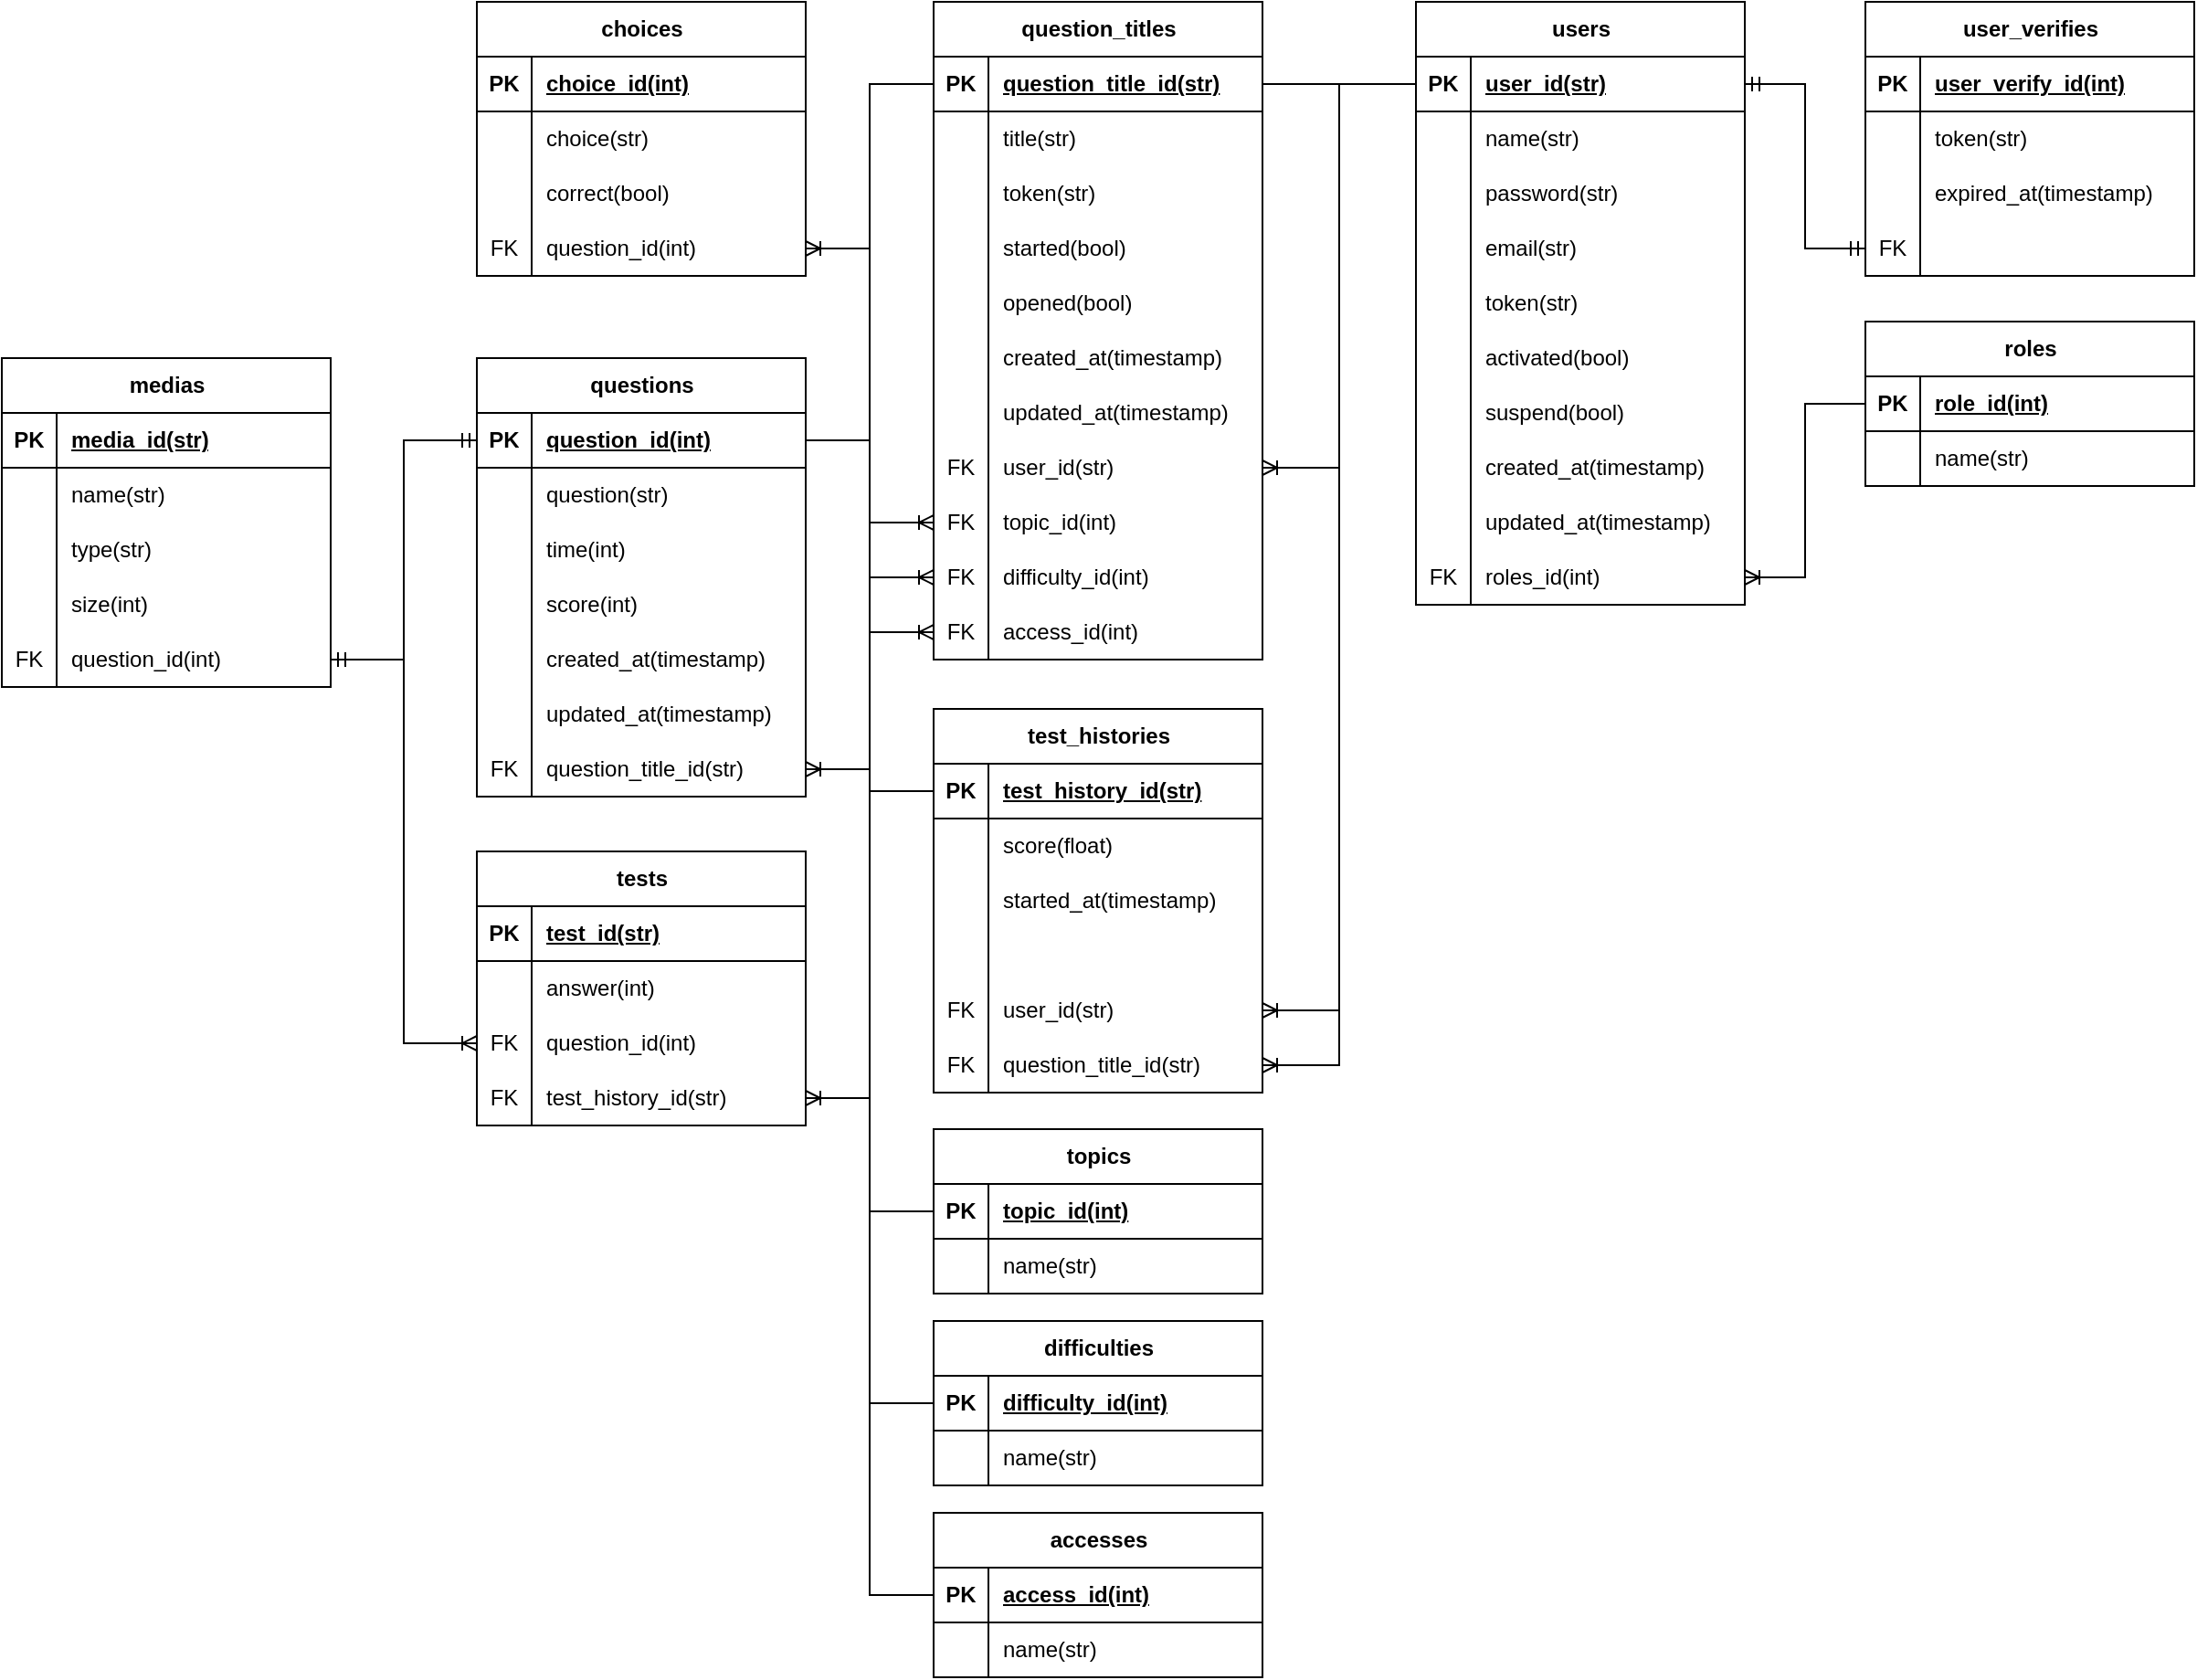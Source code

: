 <mxfile version="20.5.3" type="embed" pages="2"><diagram name="ERD" id="q2lc0j2ZpurWHX4ODKi5"><mxGraphModel dx="1764" dy="719" grid="1" gridSize="10" guides="1" tooltips="1" connect="1" arrows="1" fold="1" page="1" pageScale="1" pageWidth="827" pageHeight="1169" math="0" shadow="0"><root><mxCell id="0"/><mxCell id="1" parent="0"/><mxCell id="BuA_VaYUcc9Jglw6k9gA-2" value="users" style="shape=table;startSize=30;container=1;collapsible=1;childLayout=tableLayout;fixedRows=1;rowLines=0;fontStyle=1;align=center;resizeLast=1;html=1;" parent="1" vertex="1"><mxGeometry x="234" y="45" width="180" height="330" as="geometry"/></mxCell><mxCell id="BuA_VaYUcc9Jglw6k9gA-3" value="" style="shape=tableRow;horizontal=0;startSize=0;swimlaneHead=0;swimlaneBody=0;fillColor=none;collapsible=0;dropTarget=0;points=[[0,0.5],[1,0.5]];portConstraint=eastwest;top=0;left=0;right=0;bottom=1;" parent="BuA_VaYUcc9Jglw6k9gA-2" vertex="1"><mxGeometry y="30" width="180" height="30" as="geometry"/></mxCell><mxCell id="BuA_VaYUcc9Jglw6k9gA-4" value="PK" style="shape=partialRectangle;connectable=0;fillColor=none;top=0;left=0;bottom=0;right=0;fontStyle=1;overflow=hidden;whiteSpace=wrap;html=1;" parent="BuA_VaYUcc9Jglw6k9gA-3" vertex="1"><mxGeometry width="30" height="30" as="geometry"><mxRectangle width="30" height="30" as="alternateBounds"/></mxGeometry></mxCell><mxCell id="BuA_VaYUcc9Jglw6k9gA-5" value="user_id(str)" style="shape=partialRectangle;connectable=0;fillColor=none;top=0;left=0;bottom=0;right=0;align=left;spacingLeft=6;fontStyle=5;overflow=hidden;whiteSpace=wrap;html=1;" parent="BuA_VaYUcc9Jglw6k9gA-3" vertex="1"><mxGeometry x="30" width="150" height="30" as="geometry"><mxRectangle width="150" height="30" as="alternateBounds"/></mxGeometry></mxCell><mxCell id="BuA_VaYUcc9Jglw6k9gA-6" value="" style="shape=tableRow;horizontal=0;startSize=0;swimlaneHead=0;swimlaneBody=0;fillColor=none;collapsible=0;dropTarget=0;points=[[0,0.5],[1,0.5]];portConstraint=eastwest;top=0;left=0;right=0;bottom=0;" parent="BuA_VaYUcc9Jglw6k9gA-2" vertex="1"><mxGeometry y="60" width="180" height="30" as="geometry"/></mxCell><mxCell id="BuA_VaYUcc9Jglw6k9gA-7" value="" style="shape=partialRectangle;connectable=0;fillColor=none;top=0;left=0;bottom=0;right=0;editable=1;overflow=hidden;whiteSpace=wrap;html=1;" parent="BuA_VaYUcc9Jglw6k9gA-6" vertex="1"><mxGeometry width="30" height="30" as="geometry"><mxRectangle width="30" height="30" as="alternateBounds"/></mxGeometry></mxCell><mxCell id="BuA_VaYUcc9Jglw6k9gA-8" value="name(str)" style="shape=partialRectangle;connectable=0;fillColor=none;top=0;left=0;bottom=0;right=0;align=left;spacingLeft=6;overflow=hidden;whiteSpace=wrap;html=1;" parent="BuA_VaYUcc9Jglw6k9gA-6" vertex="1"><mxGeometry x="30" width="150" height="30" as="geometry"><mxRectangle width="150" height="30" as="alternateBounds"/></mxGeometry></mxCell><mxCell id="BuA_VaYUcc9Jglw6k9gA-174" style="shape=tableRow;horizontal=0;startSize=0;swimlaneHead=0;swimlaneBody=0;fillColor=none;collapsible=0;dropTarget=0;points=[[0,0.5],[1,0.5]];portConstraint=eastwest;top=0;left=0;right=0;bottom=0;" parent="BuA_VaYUcc9Jglw6k9gA-2" vertex="1"><mxGeometry y="90" width="180" height="30" as="geometry"/></mxCell><mxCell id="BuA_VaYUcc9Jglw6k9gA-175" style="shape=partialRectangle;connectable=0;fillColor=none;top=0;left=0;bottom=0;right=0;editable=1;overflow=hidden;whiteSpace=wrap;html=1;" parent="BuA_VaYUcc9Jglw6k9gA-174" vertex="1"><mxGeometry width="30" height="30" as="geometry"><mxRectangle width="30" height="30" as="alternateBounds"/></mxGeometry></mxCell><mxCell id="BuA_VaYUcc9Jglw6k9gA-176" value="password(str)" style="shape=partialRectangle;connectable=0;fillColor=none;top=0;left=0;bottom=0;right=0;align=left;spacingLeft=6;overflow=hidden;whiteSpace=wrap;html=1;" parent="BuA_VaYUcc9Jglw6k9gA-174" vertex="1"><mxGeometry x="30" width="150" height="30" as="geometry"><mxRectangle width="150" height="30" as="alternateBounds"/></mxGeometry></mxCell><mxCell id="BuA_VaYUcc9Jglw6k9gA-9" value="" style="shape=tableRow;horizontal=0;startSize=0;swimlaneHead=0;swimlaneBody=0;fillColor=none;collapsible=0;dropTarget=0;points=[[0,0.5],[1,0.5]];portConstraint=eastwest;top=0;left=0;right=0;bottom=0;" parent="BuA_VaYUcc9Jglw6k9gA-2" vertex="1"><mxGeometry y="120" width="180" height="30" as="geometry"/></mxCell><mxCell id="BuA_VaYUcc9Jglw6k9gA-10" value="" style="shape=partialRectangle;connectable=0;fillColor=none;top=0;left=0;bottom=0;right=0;editable=1;overflow=hidden;whiteSpace=wrap;html=1;" parent="BuA_VaYUcc9Jglw6k9gA-9" vertex="1"><mxGeometry width="30" height="30" as="geometry"><mxRectangle width="30" height="30" as="alternateBounds"/></mxGeometry></mxCell><mxCell id="BuA_VaYUcc9Jglw6k9gA-11" value="email(str)" style="shape=partialRectangle;connectable=0;fillColor=none;top=0;left=0;bottom=0;right=0;align=left;spacingLeft=6;overflow=hidden;whiteSpace=wrap;html=1;" parent="BuA_VaYUcc9Jglw6k9gA-9" vertex="1"><mxGeometry x="30" width="150" height="30" as="geometry"><mxRectangle width="150" height="30" as="alternateBounds"/></mxGeometry></mxCell><mxCell id="BuA_VaYUcc9Jglw6k9gA-161" style="shape=tableRow;horizontal=0;startSize=0;swimlaneHead=0;swimlaneBody=0;fillColor=none;collapsible=0;dropTarget=0;points=[[0,0.5],[1,0.5]];portConstraint=eastwest;top=0;left=0;right=0;bottom=0;" parent="BuA_VaYUcc9Jglw6k9gA-2" vertex="1"><mxGeometry y="150" width="180" height="30" as="geometry"/></mxCell><mxCell id="BuA_VaYUcc9Jglw6k9gA-162" style="shape=partialRectangle;connectable=0;fillColor=none;top=0;left=0;bottom=0;right=0;editable=1;overflow=hidden;whiteSpace=wrap;html=1;" parent="BuA_VaYUcc9Jglw6k9gA-161" vertex="1"><mxGeometry width="30" height="30" as="geometry"><mxRectangle width="30" height="30" as="alternateBounds"/></mxGeometry></mxCell><mxCell id="BuA_VaYUcc9Jglw6k9gA-163" value="token(str)" style="shape=partialRectangle;connectable=0;fillColor=none;top=0;left=0;bottom=0;right=0;align=left;spacingLeft=6;overflow=hidden;whiteSpace=wrap;html=1;" parent="BuA_VaYUcc9Jglw6k9gA-161" vertex="1"><mxGeometry x="30" width="150" height="30" as="geometry"><mxRectangle width="150" height="30" as="alternateBounds"/></mxGeometry></mxCell><mxCell id="BuA_VaYUcc9Jglw6k9gA-177" style="shape=tableRow;horizontal=0;startSize=0;swimlaneHead=0;swimlaneBody=0;fillColor=none;collapsible=0;dropTarget=0;points=[[0,0.5],[1,0.5]];portConstraint=eastwest;top=0;left=0;right=0;bottom=0;" parent="BuA_VaYUcc9Jglw6k9gA-2" vertex="1"><mxGeometry y="180" width="180" height="30" as="geometry"/></mxCell><mxCell id="BuA_VaYUcc9Jglw6k9gA-178" style="shape=partialRectangle;connectable=0;fillColor=none;top=0;left=0;bottom=0;right=0;editable=1;overflow=hidden;whiteSpace=wrap;html=1;" parent="BuA_VaYUcc9Jglw6k9gA-177" vertex="1"><mxGeometry width="30" height="30" as="geometry"><mxRectangle width="30" height="30" as="alternateBounds"/></mxGeometry></mxCell><mxCell id="BuA_VaYUcc9Jglw6k9gA-179" value="activated(bool)" style="shape=partialRectangle;connectable=0;fillColor=none;top=0;left=0;bottom=0;right=0;align=left;spacingLeft=6;overflow=hidden;whiteSpace=wrap;html=1;" parent="BuA_VaYUcc9Jglw6k9gA-177" vertex="1"><mxGeometry x="30" width="150" height="30" as="geometry"><mxRectangle width="150" height="30" as="alternateBounds"/></mxGeometry></mxCell><mxCell id="o7iYVr3Ehm1Dqb1L-emY-1" style="shape=tableRow;horizontal=0;startSize=0;swimlaneHead=0;swimlaneBody=0;fillColor=none;collapsible=0;dropTarget=0;points=[[0,0.5],[1,0.5]];portConstraint=eastwest;top=0;left=0;right=0;bottom=0;" parent="BuA_VaYUcc9Jglw6k9gA-2" vertex="1"><mxGeometry y="210" width="180" height="30" as="geometry"/></mxCell><mxCell id="o7iYVr3Ehm1Dqb1L-emY-2" style="shape=partialRectangle;connectable=0;fillColor=none;top=0;left=0;bottom=0;right=0;editable=1;overflow=hidden;whiteSpace=wrap;html=1;" parent="o7iYVr3Ehm1Dqb1L-emY-1" vertex="1"><mxGeometry width="30" height="30" as="geometry"><mxRectangle width="30" height="30" as="alternateBounds"/></mxGeometry></mxCell><mxCell id="o7iYVr3Ehm1Dqb1L-emY-3" value="suspend(bool)" style="shape=partialRectangle;connectable=0;fillColor=none;top=0;left=0;bottom=0;right=0;align=left;spacingLeft=6;overflow=hidden;whiteSpace=wrap;html=1;" parent="o7iYVr3Ehm1Dqb1L-emY-1" vertex="1"><mxGeometry x="30" width="150" height="30" as="geometry"><mxRectangle width="150" height="30" as="alternateBounds"/></mxGeometry></mxCell><mxCell id="BuA_VaYUcc9Jglw6k9gA-183" style="shape=tableRow;horizontal=0;startSize=0;swimlaneHead=0;swimlaneBody=0;fillColor=none;collapsible=0;dropTarget=0;points=[[0,0.5],[1,0.5]];portConstraint=eastwest;top=0;left=0;right=0;bottom=0;" parent="BuA_VaYUcc9Jglw6k9gA-2" vertex="1"><mxGeometry y="240" width="180" height="30" as="geometry"/></mxCell><mxCell id="BuA_VaYUcc9Jglw6k9gA-184" style="shape=partialRectangle;connectable=0;fillColor=none;top=0;left=0;bottom=0;right=0;editable=1;overflow=hidden;whiteSpace=wrap;html=1;" parent="BuA_VaYUcc9Jglw6k9gA-183" vertex="1"><mxGeometry width="30" height="30" as="geometry"><mxRectangle width="30" height="30" as="alternateBounds"/></mxGeometry></mxCell><mxCell id="BuA_VaYUcc9Jglw6k9gA-185" value="created_at(timestamp)" style="shape=partialRectangle;connectable=0;fillColor=none;top=0;left=0;bottom=0;right=0;align=left;spacingLeft=6;overflow=hidden;whiteSpace=wrap;html=1;" parent="BuA_VaYUcc9Jglw6k9gA-183" vertex="1"><mxGeometry x="30" width="150" height="30" as="geometry"><mxRectangle width="150" height="30" as="alternateBounds"/></mxGeometry></mxCell><mxCell id="BuA_VaYUcc9Jglw6k9gA-186" style="shape=tableRow;horizontal=0;startSize=0;swimlaneHead=0;swimlaneBody=0;fillColor=none;collapsible=0;dropTarget=0;points=[[0,0.5],[1,0.5]];portConstraint=eastwest;top=0;left=0;right=0;bottom=0;" parent="BuA_VaYUcc9Jglw6k9gA-2" vertex="1"><mxGeometry y="270" width="180" height="30" as="geometry"/></mxCell><mxCell id="BuA_VaYUcc9Jglw6k9gA-187" style="shape=partialRectangle;connectable=0;fillColor=none;top=0;left=0;bottom=0;right=0;editable=1;overflow=hidden;whiteSpace=wrap;html=1;" parent="BuA_VaYUcc9Jglw6k9gA-186" vertex="1"><mxGeometry width="30" height="30" as="geometry"><mxRectangle width="30" height="30" as="alternateBounds"/></mxGeometry></mxCell><mxCell id="BuA_VaYUcc9Jglw6k9gA-188" value="updated_at(timestamp)" style="shape=partialRectangle;connectable=0;fillColor=none;top=0;left=0;bottom=0;right=0;align=left;spacingLeft=6;overflow=hidden;whiteSpace=wrap;html=1;" parent="BuA_VaYUcc9Jglw6k9gA-186" vertex="1"><mxGeometry x="30" width="150" height="30" as="geometry"><mxRectangle width="150" height="30" as="alternateBounds"/></mxGeometry></mxCell><mxCell id="BuA_VaYUcc9Jglw6k9gA-12" value="" style="shape=tableRow;horizontal=0;startSize=0;swimlaneHead=0;swimlaneBody=0;fillColor=none;collapsible=0;dropTarget=0;points=[[0,0.5],[1,0.5]];portConstraint=eastwest;top=0;left=0;right=0;bottom=0;" parent="BuA_VaYUcc9Jglw6k9gA-2" vertex="1"><mxGeometry y="300" width="180" height="30" as="geometry"/></mxCell><mxCell id="BuA_VaYUcc9Jglw6k9gA-13" value="FK" style="shape=partialRectangle;connectable=0;fillColor=none;top=0;left=0;bottom=0;right=0;editable=1;overflow=hidden;whiteSpace=wrap;html=1;" parent="BuA_VaYUcc9Jglw6k9gA-12" vertex="1"><mxGeometry width="30" height="30" as="geometry"><mxRectangle width="30" height="30" as="alternateBounds"/></mxGeometry></mxCell><mxCell id="BuA_VaYUcc9Jglw6k9gA-14" value="roles_id(int)" style="shape=partialRectangle;connectable=0;fillColor=none;top=0;left=0;bottom=0;right=0;align=left;spacingLeft=6;overflow=hidden;whiteSpace=wrap;html=1;" parent="BuA_VaYUcc9Jglw6k9gA-12" vertex="1"><mxGeometry x="30" width="150" height="30" as="geometry"><mxRectangle width="150" height="30" as="alternateBounds"/></mxGeometry></mxCell><mxCell id="BuA_VaYUcc9Jglw6k9gA-15" value="roles" style="shape=table;startSize=30;container=1;collapsible=1;childLayout=tableLayout;fixedRows=1;rowLines=0;fontStyle=1;align=center;resizeLast=1;html=1;" parent="1" vertex="1"><mxGeometry x="480" y="220" width="180" height="90" as="geometry"/></mxCell><mxCell id="BuA_VaYUcc9Jglw6k9gA-16" value="" style="shape=tableRow;horizontal=0;startSize=0;swimlaneHead=0;swimlaneBody=0;fillColor=none;collapsible=0;dropTarget=0;points=[[0,0.5],[1,0.5]];portConstraint=eastwest;top=0;left=0;right=0;bottom=1;" parent="BuA_VaYUcc9Jglw6k9gA-15" vertex="1"><mxGeometry y="30" width="180" height="30" as="geometry"/></mxCell><mxCell id="BuA_VaYUcc9Jglw6k9gA-17" value="PK" style="shape=partialRectangle;connectable=0;fillColor=none;top=0;left=0;bottom=0;right=0;fontStyle=1;overflow=hidden;whiteSpace=wrap;html=1;" parent="BuA_VaYUcc9Jglw6k9gA-16" vertex="1"><mxGeometry width="30" height="30" as="geometry"><mxRectangle width="30" height="30" as="alternateBounds"/></mxGeometry></mxCell><mxCell id="BuA_VaYUcc9Jglw6k9gA-18" value="role_id(int)" style="shape=partialRectangle;connectable=0;fillColor=none;top=0;left=0;bottom=0;right=0;align=left;spacingLeft=6;fontStyle=5;overflow=hidden;whiteSpace=wrap;html=1;" parent="BuA_VaYUcc9Jglw6k9gA-16" vertex="1"><mxGeometry x="30" width="150" height="30" as="geometry"><mxRectangle width="150" height="30" as="alternateBounds"/></mxGeometry></mxCell><mxCell id="BuA_VaYUcc9Jglw6k9gA-19" value="" style="shape=tableRow;horizontal=0;startSize=0;swimlaneHead=0;swimlaneBody=0;fillColor=none;collapsible=0;dropTarget=0;points=[[0,0.5],[1,0.5]];portConstraint=eastwest;top=0;left=0;right=0;bottom=0;" parent="BuA_VaYUcc9Jglw6k9gA-15" vertex="1"><mxGeometry y="60" width="180" height="30" as="geometry"/></mxCell><mxCell id="BuA_VaYUcc9Jglw6k9gA-20" value="" style="shape=partialRectangle;connectable=0;fillColor=none;top=0;left=0;bottom=0;right=0;editable=1;overflow=hidden;whiteSpace=wrap;html=1;" parent="BuA_VaYUcc9Jglw6k9gA-19" vertex="1"><mxGeometry width="30" height="30" as="geometry"><mxRectangle width="30" height="30" as="alternateBounds"/></mxGeometry></mxCell><mxCell id="BuA_VaYUcc9Jglw6k9gA-21" value="name(str)" style="shape=partialRectangle;connectable=0;fillColor=none;top=0;left=0;bottom=0;right=0;align=left;spacingLeft=6;overflow=hidden;whiteSpace=wrap;html=1;" parent="BuA_VaYUcc9Jglw6k9gA-19" vertex="1"><mxGeometry x="30" width="150" height="30" as="geometry"><mxRectangle width="150" height="30" as="alternateBounds"/></mxGeometry></mxCell><mxCell id="BuA_VaYUcc9Jglw6k9gA-41" value="questions" style="shape=table;startSize=30;container=1;collapsible=1;childLayout=tableLayout;fixedRows=1;rowLines=0;fontStyle=1;align=center;resizeLast=1;html=1;" parent="1" vertex="1"><mxGeometry x="-280" y="240" width="180" height="240" as="geometry"/></mxCell><mxCell id="BuA_VaYUcc9Jglw6k9gA-42" value="" style="shape=tableRow;horizontal=0;startSize=0;swimlaneHead=0;swimlaneBody=0;fillColor=none;collapsible=0;dropTarget=0;points=[[0,0.5],[1,0.5]];portConstraint=eastwest;top=0;left=0;right=0;bottom=1;" parent="BuA_VaYUcc9Jglw6k9gA-41" vertex="1"><mxGeometry y="30" width="180" height="30" as="geometry"/></mxCell><mxCell id="BuA_VaYUcc9Jglw6k9gA-43" value="PK" style="shape=partialRectangle;connectable=0;fillColor=none;top=0;left=0;bottom=0;right=0;fontStyle=1;overflow=hidden;whiteSpace=wrap;html=1;" parent="BuA_VaYUcc9Jglw6k9gA-42" vertex="1"><mxGeometry width="30" height="30" as="geometry"><mxRectangle width="30" height="30" as="alternateBounds"/></mxGeometry></mxCell><mxCell id="BuA_VaYUcc9Jglw6k9gA-44" value="question_id(int)" style="shape=partialRectangle;connectable=0;fillColor=none;top=0;left=0;bottom=0;right=0;align=left;spacingLeft=6;fontStyle=5;overflow=hidden;whiteSpace=wrap;html=1;" parent="BuA_VaYUcc9Jglw6k9gA-42" vertex="1"><mxGeometry x="30" width="150" height="30" as="geometry"><mxRectangle width="150" height="30" as="alternateBounds"/></mxGeometry></mxCell><mxCell id="BuA_VaYUcc9Jglw6k9gA-45" value="" style="shape=tableRow;horizontal=0;startSize=0;swimlaneHead=0;swimlaneBody=0;fillColor=none;collapsible=0;dropTarget=0;points=[[0,0.5],[1,0.5]];portConstraint=eastwest;top=0;left=0;right=0;bottom=0;" parent="BuA_VaYUcc9Jglw6k9gA-41" vertex="1"><mxGeometry y="60" width="180" height="30" as="geometry"/></mxCell><mxCell id="BuA_VaYUcc9Jglw6k9gA-46" value="" style="shape=partialRectangle;connectable=0;fillColor=none;top=0;left=0;bottom=0;right=0;editable=1;overflow=hidden;whiteSpace=wrap;html=1;" parent="BuA_VaYUcc9Jglw6k9gA-45" vertex="1"><mxGeometry width="30" height="30" as="geometry"><mxRectangle width="30" height="30" as="alternateBounds"/></mxGeometry></mxCell><mxCell id="BuA_VaYUcc9Jglw6k9gA-47" value="question(str)" style="shape=partialRectangle;connectable=0;fillColor=none;top=0;left=0;bottom=0;right=0;align=left;spacingLeft=6;overflow=hidden;whiteSpace=wrap;html=1;" parent="BuA_VaYUcc9Jglw6k9gA-45" vertex="1"><mxGeometry x="30" width="150" height="30" as="geometry"><mxRectangle width="150" height="30" as="alternateBounds"/></mxGeometry></mxCell><mxCell id="BuA_VaYUcc9Jglw6k9gA-198" style="shape=tableRow;horizontal=0;startSize=0;swimlaneHead=0;swimlaneBody=0;fillColor=none;collapsible=0;dropTarget=0;points=[[0,0.5],[1,0.5]];portConstraint=eastwest;top=0;left=0;right=0;bottom=0;" parent="BuA_VaYUcc9Jglw6k9gA-41" vertex="1"><mxGeometry y="90" width="180" height="30" as="geometry"/></mxCell><mxCell id="BuA_VaYUcc9Jglw6k9gA-199" style="shape=partialRectangle;connectable=0;fillColor=none;top=0;left=0;bottom=0;right=0;editable=1;overflow=hidden;whiteSpace=wrap;html=1;" parent="BuA_VaYUcc9Jglw6k9gA-198" vertex="1"><mxGeometry width="30" height="30" as="geometry"><mxRectangle width="30" height="30" as="alternateBounds"/></mxGeometry></mxCell><mxCell id="BuA_VaYUcc9Jglw6k9gA-200" value="time(int)" style="shape=partialRectangle;connectable=0;fillColor=none;top=0;left=0;bottom=0;right=0;align=left;spacingLeft=6;overflow=hidden;whiteSpace=wrap;html=1;" parent="BuA_VaYUcc9Jglw6k9gA-198" vertex="1"><mxGeometry x="30" width="150" height="30" as="geometry"><mxRectangle width="150" height="30" as="alternateBounds"/></mxGeometry></mxCell><mxCell id="BuA_VaYUcc9Jglw6k9gA-201" style="shape=tableRow;horizontal=0;startSize=0;swimlaneHead=0;swimlaneBody=0;fillColor=none;collapsible=0;dropTarget=0;points=[[0,0.5],[1,0.5]];portConstraint=eastwest;top=0;left=0;right=0;bottom=0;" parent="BuA_VaYUcc9Jglw6k9gA-41" vertex="1"><mxGeometry y="120" width="180" height="30" as="geometry"/></mxCell><mxCell id="BuA_VaYUcc9Jglw6k9gA-202" style="shape=partialRectangle;connectable=0;fillColor=none;top=0;left=0;bottom=0;right=0;editable=1;overflow=hidden;whiteSpace=wrap;html=1;" parent="BuA_VaYUcc9Jglw6k9gA-201" vertex="1"><mxGeometry width="30" height="30" as="geometry"><mxRectangle width="30" height="30" as="alternateBounds"/></mxGeometry></mxCell><mxCell id="BuA_VaYUcc9Jglw6k9gA-203" value="score(int)" style="shape=partialRectangle;connectable=0;fillColor=none;top=0;left=0;bottom=0;right=0;align=left;spacingLeft=6;overflow=hidden;whiteSpace=wrap;html=1;" parent="BuA_VaYUcc9Jglw6k9gA-201" vertex="1"><mxGeometry x="30" width="150" height="30" as="geometry"><mxRectangle width="150" height="30" as="alternateBounds"/></mxGeometry></mxCell><mxCell id="BuA_VaYUcc9Jglw6k9gA-189" style="shape=tableRow;horizontal=0;startSize=0;swimlaneHead=0;swimlaneBody=0;fillColor=none;collapsible=0;dropTarget=0;points=[[0,0.5],[1,0.5]];portConstraint=eastwest;top=0;left=0;right=0;bottom=0;" parent="BuA_VaYUcc9Jglw6k9gA-41" vertex="1"><mxGeometry y="150" width="180" height="30" as="geometry"/></mxCell><mxCell id="BuA_VaYUcc9Jglw6k9gA-190" style="shape=partialRectangle;connectable=0;fillColor=none;top=0;left=0;bottom=0;right=0;editable=1;overflow=hidden;whiteSpace=wrap;html=1;" parent="BuA_VaYUcc9Jglw6k9gA-189" vertex="1"><mxGeometry width="30" height="30" as="geometry"><mxRectangle width="30" height="30" as="alternateBounds"/></mxGeometry></mxCell><mxCell id="BuA_VaYUcc9Jglw6k9gA-191" value="created_at(timestamp)" style="shape=partialRectangle;connectable=0;fillColor=none;top=0;left=0;bottom=0;right=0;align=left;spacingLeft=6;overflow=hidden;whiteSpace=wrap;html=1;" parent="BuA_VaYUcc9Jglw6k9gA-189" vertex="1"><mxGeometry x="30" width="150" height="30" as="geometry"><mxRectangle width="150" height="30" as="alternateBounds"/></mxGeometry></mxCell><mxCell id="BuA_VaYUcc9Jglw6k9gA-192" style="shape=tableRow;horizontal=0;startSize=0;swimlaneHead=0;swimlaneBody=0;fillColor=none;collapsible=0;dropTarget=0;points=[[0,0.5],[1,0.5]];portConstraint=eastwest;top=0;left=0;right=0;bottom=0;" parent="BuA_VaYUcc9Jglw6k9gA-41" vertex="1"><mxGeometry y="180" width="180" height="30" as="geometry"/></mxCell><mxCell id="BuA_VaYUcc9Jglw6k9gA-193" style="shape=partialRectangle;connectable=0;fillColor=none;top=0;left=0;bottom=0;right=0;editable=1;overflow=hidden;whiteSpace=wrap;html=1;" parent="BuA_VaYUcc9Jglw6k9gA-192" vertex="1"><mxGeometry width="30" height="30" as="geometry"><mxRectangle width="30" height="30" as="alternateBounds"/></mxGeometry></mxCell><mxCell id="BuA_VaYUcc9Jglw6k9gA-194" value="updated_at(timestamp)" style="shape=partialRectangle;connectable=0;fillColor=none;top=0;left=0;bottom=0;right=0;align=left;spacingLeft=6;overflow=hidden;whiteSpace=wrap;html=1;" parent="BuA_VaYUcc9Jglw6k9gA-192" vertex="1"><mxGeometry x="30" width="150" height="30" as="geometry"><mxRectangle width="150" height="30" as="alternateBounds"/></mxGeometry></mxCell><mxCell id="BuA_VaYUcc9Jglw6k9gA-48" value="" style="shape=tableRow;horizontal=0;startSize=0;swimlaneHead=0;swimlaneBody=0;fillColor=none;collapsible=0;dropTarget=0;points=[[0,0.5],[1,0.5]];portConstraint=eastwest;top=0;left=0;right=0;bottom=0;" parent="BuA_VaYUcc9Jglw6k9gA-41" vertex="1"><mxGeometry y="210" width="180" height="30" as="geometry"/></mxCell><mxCell id="BuA_VaYUcc9Jglw6k9gA-49" value="FK" style="shape=partialRectangle;connectable=0;fillColor=none;top=0;left=0;bottom=0;right=0;editable=1;overflow=hidden;whiteSpace=wrap;html=1;" parent="BuA_VaYUcc9Jglw6k9gA-48" vertex="1"><mxGeometry width="30" height="30" as="geometry"><mxRectangle width="30" height="30" as="alternateBounds"/></mxGeometry></mxCell><mxCell id="BuA_VaYUcc9Jglw6k9gA-50" value="question_title_id(str)" style="shape=partialRectangle;connectable=0;fillColor=none;top=0;left=0;bottom=0;right=0;align=left;spacingLeft=6;overflow=hidden;whiteSpace=wrap;html=1;" parent="BuA_VaYUcc9Jglw6k9gA-48" vertex="1"><mxGeometry x="30" width="150" height="30" as="geometry"><mxRectangle width="150" height="30" as="alternateBounds"/></mxGeometry></mxCell><mxCell id="BuA_VaYUcc9Jglw6k9gA-54" value="accesses" style="shape=table;startSize=30;container=1;collapsible=1;childLayout=tableLayout;fixedRows=1;rowLines=0;fontStyle=1;align=center;resizeLast=1;html=1;" parent="1" vertex="1"><mxGeometry x="-30" y="872" width="180" height="90" as="geometry"/></mxCell><mxCell id="BuA_VaYUcc9Jglw6k9gA-55" value="" style="shape=tableRow;horizontal=0;startSize=0;swimlaneHead=0;swimlaneBody=0;fillColor=none;collapsible=0;dropTarget=0;points=[[0,0.5],[1,0.5]];portConstraint=eastwest;top=0;left=0;right=0;bottom=1;" parent="BuA_VaYUcc9Jglw6k9gA-54" vertex="1"><mxGeometry y="30" width="180" height="30" as="geometry"/></mxCell><mxCell id="BuA_VaYUcc9Jglw6k9gA-56" value="PK" style="shape=partialRectangle;connectable=0;fillColor=none;top=0;left=0;bottom=0;right=0;fontStyle=1;overflow=hidden;whiteSpace=wrap;html=1;" parent="BuA_VaYUcc9Jglw6k9gA-55" vertex="1"><mxGeometry width="30" height="30" as="geometry"><mxRectangle width="30" height="30" as="alternateBounds"/></mxGeometry></mxCell><mxCell id="BuA_VaYUcc9Jglw6k9gA-57" value="access_id(int)" style="shape=partialRectangle;connectable=0;fillColor=none;top=0;left=0;bottom=0;right=0;align=left;spacingLeft=6;fontStyle=5;overflow=hidden;whiteSpace=wrap;html=1;" parent="BuA_VaYUcc9Jglw6k9gA-55" vertex="1"><mxGeometry x="30" width="150" height="30" as="geometry"><mxRectangle width="150" height="30" as="alternateBounds"/></mxGeometry></mxCell><mxCell id="BuA_VaYUcc9Jglw6k9gA-58" value="" style="shape=tableRow;horizontal=0;startSize=0;swimlaneHead=0;swimlaneBody=0;fillColor=none;collapsible=0;dropTarget=0;points=[[0,0.5],[1,0.5]];portConstraint=eastwest;top=0;left=0;right=0;bottom=0;" parent="BuA_VaYUcc9Jglw6k9gA-54" vertex="1"><mxGeometry y="60" width="180" height="30" as="geometry"/></mxCell><mxCell id="BuA_VaYUcc9Jglw6k9gA-59" value="" style="shape=partialRectangle;connectable=0;fillColor=none;top=0;left=0;bottom=0;right=0;editable=1;overflow=hidden;whiteSpace=wrap;html=1;" parent="BuA_VaYUcc9Jglw6k9gA-58" vertex="1"><mxGeometry width="30" height="30" as="geometry"><mxRectangle width="30" height="30" as="alternateBounds"/></mxGeometry></mxCell><mxCell id="BuA_VaYUcc9Jglw6k9gA-60" value="name(str)" style="shape=partialRectangle;connectable=0;fillColor=none;top=0;left=0;bottom=0;right=0;align=left;spacingLeft=6;overflow=hidden;whiteSpace=wrap;html=1;" parent="BuA_VaYUcc9Jglw6k9gA-58" vertex="1"><mxGeometry x="30" width="150" height="30" as="geometry"><mxRectangle width="150" height="30" as="alternateBounds"/></mxGeometry></mxCell><mxCell id="BuA_VaYUcc9Jglw6k9gA-67" value="choices" style="shape=table;startSize=30;container=1;collapsible=1;childLayout=tableLayout;fixedRows=1;rowLines=0;fontStyle=1;align=center;resizeLast=1;html=1;" parent="1" vertex="1"><mxGeometry x="-280" y="45" width="180" height="150" as="geometry"/></mxCell><mxCell id="BuA_VaYUcc9Jglw6k9gA-68" value="" style="shape=tableRow;horizontal=0;startSize=0;swimlaneHead=0;swimlaneBody=0;fillColor=none;collapsible=0;dropTarget=0;points=[[0,0.5],[1,0.5]];portConstraint=eastwest;top=0;left=0;right=0;bottom=1;" parent="BuA_VaYUcc9Jglw6k9gA-67" vertex="1"><mxGeometry y="30" width="180" height="30" as="geometry"/></mxCell><mxCell id="BuA_VaYUcc9Jglw6k9gA-69" value="PK" style="shape=partialRectangle;connectable=0;fillColor=none;top=0;left=0;bottom=0;right=0;fontStyle=1;overflow=hidden;whiteSpace=wrap;html=1;" parent="BuA_VaYUcc9Jglw6k9gA-68" vertex="1"><mxGeometry width="30" height="30" as="geometry"><mxRectangle width="30" height="30" as="alternateBounds"/></mxGeometry></mxCell><mxCell id="BuA_VaYUcc9Jglw6k9gA-70" value="choice_id(int)" style="shape=partialRectangle;connectable=0;fillColor=none;top=0;left=0;bottom=0;right=0;align=left;spacingLeft=6;fontStyle=5;overflow=hidden;whiteSpace=wrap;html=1;" parent="BuA_VaYUcc9Jglw6k9gA-68" vertex="1"><mxGeometry x="30" width="150" height="30" as="geometry"><mxRectangle width="150" height="30" as="alternateBounds"/></mxGeometry></mxCell><mxCell id="BuA_VaYUcc9Jglw6k9gA-71" value="" style="shape=tableRow;horizontal=0;startSize=0;swimlaneHead=0;swimlaneBody=0;fillColor=none;collapsible=0;dropTarget=0;points=[[0,0.5],[1,0.5]];portConstraint=eastwest;top=0;left=0;right=0;bottom=0;" parent="BuA_VaYUcc9Jglw6k9gA-67" vertex="1"><mxGeometry y="60" width="180" height="30" as="geometry"/></mxCell><mxCell id="BuA_VaYUcc9Jglw6k9gA-72" value="" style="shape=partialRectangle;connectable=0;fillColor=none;top=0;left=0;bottom=0;right=0;editable=1;overflow=hidden;whiteSpace=wrap;html=1;" parent="BuA_VaYUcc9Jglw6k9gA-71" vertex="1"><mxGeometry width="30" height="30" as="geometry"><mxRectangle width="30" height="30" as="alternateBounds"/></mxGeometry></mxCell><mxCell id="BuA_VaYUcc9Jglw6k9gA-73" value="choice(str)" style="shape=partialRectangle;connectable=0;fillColor=none;top=0;left=0;bottom=0;right=0;align=left;spacingLeft=6;overflow=hidden;whiteSpace=wrap;html=1;" parent="BuA_VaYUcc9Jglw6k9gA-71" vertex="1"><mxGeometry x="30" width="150" height="30" as="geometry"><mxRectangle width="150" height="30" as="alternateBounds"/></mxGeometry></mxCell><mxCell id="BuA_VaYUcc9Jglw6k9gA-74" value="" style="shape=tableRow;horizontal=0;startSize=0;swimlaneHead=0;swimlaneBody=0;fillColor=none;collapsible=0;dropTarget=0;points=[[0,0.5],[1,0.5]];portConstraint=eastwest;top=0;left=0;right=0;bottom=0;" parent="BuA_VaYUcc9Jglw6k9gA-67" vertex="1"><mxGeometry y="90" width="180" height="30" as="geometry"/></mxCell><mxCell id="BuA_VaYUcc9Jglw6k9gA-75" value="" style="shape=partialRectangle;connectable=0;fillColor=none;top=0;left=0;bottom=0;right=0;editable=1;overflow=hidden;whiteSpace=wrap;html=1;" parent="BuA_VaYUcc9Jglw6k9gA-74" vertex="1"><mxGeometry width="30" height="30" as="geometry"><mxRectangle width="30" height="30" as="alternateBounds"/></mxGeometry></mxCell><mxCell id="BuA_VaYUcc9Jglw6k9gA-76" value="correct(bool)" style="shape=partialRectangle;connectable=0;fillColor=none;top=0;left=0;bottom=0;right=0;align=left;spacingLeft=6;overflow=hidden;whiteSpace=wrap;html=1;" parent="BuA_VaYUcc9Jglw6k9gA-74" vertex="1"><mxGeometry x="30" width="150" height="30" as="geometry"><mxRectangle width="150" height="30" as="alternateBounds"/></mxGeometry></mxCell><mxCell id="BuA_VaYUcc9Jglw6k9gA-77" value="" style="shape=tableRow;horizontal=0;startSize=0;swimlaneHead=0;swimlaneBody=0;fillColor=none;collapsible=0;dropTarget=0;points=[[0,0.5],[1,0.5]];portConstraint=eastwest;top=0;left=0;right=0;bottom=0;" parent="BuA_VaYUcc9Jglw6k9gA-67" vertex="1"><mxGeometry y="120" width="180" height="30" as="geometry"/></mxCell><mxCell id="BuA_VaYUcc9Jglw6k9gA-78" value="FK" style="shape=partialRectangle;connectable=0;fillColor=none;top=0;left=0;bottom=0;right=0;editable=1;overflow=hidden;whiteSpace=wrap;html=1;" parent="BuA_VaYUcc9Jglw6k9gA-77" vertex="1"><mxGeometry width="30" height="30" as="geometry"><mxRectangle width="30" height="30" as="alternateBounds"/></mxGeometry></mxCell><mxCell id="BuA_VaYUcc9Jglw6k9gA-79" value="question_id(int)" style="shape=partialRectangle;connectable=0;fillColor=none;top=0;left=0;bottom=0;right=0;align=left;spacingLeft=6;overflow=hidden;whiteSpace=wrap;html=1;" parent="BuA_VaYUcc9Jglw6k9gA-77" vertex="1"><mxGeometry x="30" width="150" height="30" as="geometry"><mxRectangle width="150" height="30" as="alternateBounds"/></mxGeometry></mxCell><mxCell id="BuA_VaYUcc9Jglw6k9gA-80" value="test_histories" style="shape=table;startSize=30;container=1;collapsible=1;childLayout=tableLayout;fixedRows=1;rowLines=0;fontStyle=1;align=center;resizeLast=1;html=1;" parent="1" vertex="1"><mxGeometry x="-30" y="432" width="180" height="210" as="geometry"/></mxCell><mxCell id="BuA_VaYUcc9Jglw6k9gA-81" value="" style="shape=tableRow;horizontal=0;startSize=0;swimlaneHead=0;swimlaneBody=0;fillColor=none;collapsible=0;dropTarget=0;points=[[0,0.5],[1,0.5]];portConstraint=eastwest;top=0;left=0;right=0;bottom=1;" parent="BuA_VaYUcc9Jglw6k9gA-80" vertex="1"><mxGeometry y="30" width="180" height="30" as="geometry"/></mxCell><mxCell id="BuA_VaYUcc9Jglw6k9gA-82" value="PK" style="shape=partialRectangle;connectable=0;fillColor=none;top=0;left=0;bottom=0;right=0;fontStyle=1;overflow=hidden;whiteSpace=wrap;html=1;" parent="BuA_VaYUcc9Jglw6k9gA-81" vertex="1"><mxGeometry width="30" height="30" as="geometry"><mxRectangle width="30" height="30" as="alternateBounds"/></mxGeometry></mxCell><mxCell id="BuA_VaYUcc9Jglw6k9gA-83" value="test_history_id(str)" style="shape=partialRectangle;connectable=0;fillColor=none;top=0;left=0;bottom=0;right=0;align=left;spacingLeft=6;fontStyle=5;overflow=hidden;whiteSpace=wrap;html=1;" parent="BuA_VaYUcc9Jglw6k9gA-81" vertex="1"><mxGeometry x="30" width="150" height="30" as="geometry"><mxRectangle width="150" height="30" as="alternateBounds"/></mxGeometry></mxCell><mxCell id="BuA_VaYUcc9Jglw6k9gA-84" value="" style="shape=tableRow;horizontal=0;startSize=0;swimlaneHead=0;swimlaneBody=0;fillColor=none;collapsible=0;dropTarget=0;points=[[0,0.5],[1,0.5]];portConstraint=eastwest;top=0;left=0;right=0;bottom=0;" parent="BuA_VaYUcc9Jglw6k9gA-80" vertex="1"><mxGeometry y="60" width="180" height="30" as="geometry"/></mxCell><mxCell id="BuA_VaYUcc9Jglw6k9gA-85" value="" style="shape=partialRectangle;connectable=0;fillColor=none;top=0;left=0;bottom=0;right=0;editable=1;overflow=hidden;whiteSpace=wrap;html=1;" parent="BuA_VaYUcc9Jglw6k9gA-84" vertex="1"><mxGeometry width="30" height="30" as="geometry"><mxRectangle width="30" height="30" as="alternateBounds"/></mxGeometry></mxCell><mxCell id="BuA_VaYUcc9Jglw6k9gA-86" value="score(float)" style="shape=partialRectangle;connectable=0;fillColor=none;top=0;left=0;bottom=0;right=0;align=left;spacingLeft=6;overflow=hidden;whiteSpace=wrap;html=1;" parent="BuA_VaYUcc9Jglw6k9gA-84" vertex="1"><mxGeometry x="30" width="150" height="30" as="geometry"><mxRectangle width="150" height="30" as="alternateBounds"/></mxGeometry></mxCell><mxCell id="BuA_VaYUcc9Jglw6k9gA-87" value="" style="shape=tableRow;horizontal=0;startSize=0;swimlaneHead=0;swimlaneBody=0;fillColor=none;collapsible=0;dropTarget=0;points=[[0,0.5],[1,0.5]];portConstraint=eastwest;top=0;left=0;right=0;bottom=0;" parent="BuA_VaYUcc9Jglw6k9gA-80" vertex="1"><mxGeometry y="90" width="180" height="30" as="geometry"/></mxCell><mxCell id="BuA_VaYUcc9Jglw6k9gA-88" value="" style="shape=partialRectangle;connectable=0;fillColor=none;top=0;left=0;bottom=0;right=0;editable=1;overflow=hidden;whiteSpace=wrap;html=1;" parent="BuA_VaYUcc9Jglw6k9gA-87" vertex="1"><mxGeometry width="30" height="30" as="geometry"><mxRectangle width="30" height="30" as="alternateBounds"/></mxGeometry></mxCell><mxCell id="BuA_VaYUcc9Jglw6k9gA-89" value="started_at(timestamp)" style="shape=partialRectangle;connectable=0;fillColor=none;top=0;left=0;bottom=0;right=0;align=left;spacingLeft=6;overflow=hidden;whiteSpace=wrap;html=1;" parent="BuA_VaYUcc9Jglw6k9gA-87" vertex="1"><mxGeometry x="30" width="150" height="30" as="geometry"><mxRectangle width="150" height="30" as="alternateBounds"/></mxGeometry></mxCell><mxCell id="BuA_VaYUcc9Jglw6k9gA-226" style="shape=tableRow;horizontal=0;startSize=0;swimlaneHead=0;swimlaneBody=0;fillColor=none;collapsible=0;dropTarget=0;points=[[0,0.5],[1,0.5]];portConstraint=eastwest;top=0;left=0;right=0;bottom=0;" parent="BuA_VaYUcc9Jglw6k9gA-80" vertex="1"><mxGeometry y="120" width="180" height="30" as="geometry"/></mxCell><mxCell id="BuA_VaYUcc9Jglw6k9gA-227" style="shape=partialRectangle;connectable=0;fillColor=none;top=0;left=0;bottom=0;right=0;editable=1;overflow=hidden;whiteSpace=wrap;html=1;" parent="BuA_VaYUcc9Jglw6k9gA-226" vertex="1"><mxGeometry width="30" height="30" as="geometry"><mxRectangle width="30" height="30" as="alternateBounds"/></mxGeometry></mxCell><mxCell id="BuA_VaYUcc9Jglw6k9gA-228" value="&lt;span style=&quot;font-family: Helvetica; font-size: 12px; font-style: normal; font-variant-ligatures: normal; font-variant-caps: normal; font-weight: 400; letter-spacing: normal; orphans: 2; text-align: left; text-indent: 0px; text-transform: none; widows: 2; word-spacing: 0px; -webkit-text-stroke-width: 0px; text-decoration-thickness: initial; text-decoration-style: initial; text-decoration-color: initial; float: none; display: inline !important;&quot;&gt;&lt;font color=&quot;#ffffff&quot;&gt;finished_at(timestamp)&lt;/font&gt;&lt;/span&gt;" style="shape=partialRectangle;connectable=0;fillColor=none;top=0;left=0;bottom=0;right=0;align=left;spacingLeft=6;overflow=hidden;whiteSpace=wrap;html=1;" parent="BuA_VaYUcc9Jglw6k9gA-226" vertex="1"><mxGeometry x="30" width="150" height="30" as="geometry"><mxRectangle width="150" height="30" as="alternateBounds"/></mxGeometry></mxCell><mxCell id="BuA_VaYUcc9Jglw6k9gA-90" value="" style="shape=tableRow;horizontal=0;startSize=0;swimlaneHead=0;swimlaneBody=0;fillColor=none;collapsible=0;dropTarget=0;points=[[0,0.5],[1,0.5]];portConstraint=eastwest;top=0;left=0;right=0;bottom=0;" parent="BuA_VaYUcc9Jglw6k9gA-80" vertex="1"><mxGeometry y="150" width="180" height="30" as="geometry"/></mxCell><mxCell id="BuA_VaYUcc9Jglw6k9gA-91" value="FK" style="shape=partialRectangle;connectable=0;fillColor=none;top=0;left=0;bottom=0;right=0;editable=1;overflow=hidden;whiteSpace=wrap;html=1;" parent="BuA_VaYUcc9Jglw6k9gA-90" vertex="1"><mxGeometry width="30" height="30" as="geometry"><mxRectangle width="30" height="30" as="alternateBounds"/></mxGeometry></mxCell><mxCell id="BuA_VaYUcc9Jglw6k9gA-92" value="user_id(str)" style="shape=partialRectangle;connectable=0;fillColor=none;top=0;left=0;bottom=0;right=0;align=left;spacingLeft=6;overflow=hidden;whiteSpace=wrap;html=1;" parent="BuA_VaYUcc9Jglw6k9gA-90" vertex="1"><mxGeometry x="30" width="150" height="30" as="geometry"><mxRectangle width="150" height="30" as="alternateBounds"/></mxGeometry></mxCell><mxCell id="BuA_VaYUcc9Jglw6k9gA-223" style="shape=tableRow;horizontal=0;startSize=0;swimlaneHead=0;swimlaneBody=0;fillColor=none;collapsible=0;dropTarget=0;points=[[0,0.5],[1,0.5]];portConstraint=eastwest;top=0;left=0;right=0;bottom=0;" parent="BuA_VaYUcc9Jglw6k9gA-80" vertex="1"><mxGeometry y="180" width="180" height="30" as="geometry"/></mxCell><mxCell id="BuA_VaYUcc9Jglw6k9gA-224" value="FK" style="shape=partialRectangle;connectable=0;fillColor=none;top=0;left=0;bottom=0;right=0;editable=1;overflow=hidden;whiteSpace=wrap;html=1;" parent="BuA_VaYUcc9Jglw6k9gA-223" vertex="1"><mxGeometry width="30" height="30" as="geometry"><mxRectangle width="30" height="30" as="alternateBounds"/></mxGeometry></mxCell><mxCell id="BuA_VaYUcc9Jglw6k9gA-225" value="question_title_id(str)" style="shape=partialRectangle;connectable=0;fillColor=none;top=0;left=0;bottom=0;right=0;align=left;spacingLeft=6;overflow=hidden;whiteSpace=wrap;html=1;" parent="BuA_VaYUcc9Jglw6k9gA-223" vertex="1"><mxGeometry x="30" width="150" height="30" as="geometry"><mxRectangle width="150" height="30" as="alternateBounds"/></mxGeometry></mxCell><mxCell id="BuA_VaYUcc9Jglw6k9gA-93" value="medias" style="shape=table;startSize=30;container=1;collapsible=1;childLayout=tableLayout;fixedRows=1;rowLines=0;fontStyle=1;align=center;resizeLast=1;html=1;" parent="1" vertex="1"><mxGeometry x="-540" y="240" width="180" height="180" as="geometry"/></mxCell><mxCell id="BuA_VaYUcc9Jglw6k9gA-94" value="" style="shape=tableRow;horizontal=0;startSize=0;swimlaneHead=0;swimlaneBody=0;fillColor=none;collapsible=0;dropTarget=0;points=[[0,0.5],[1,0.5]];portConstraint=eastwest;top=0;left=0;right=0;bottom=1;" parent="BuA_VaYUcc9Jglw6k9gA-93" vertex="1"><mxGeometry y="30" width="180" height="30" as="geometry"/></mxCell><mxCell id="BuA_VaYUcc9Jglw6k9gA-95" value="PK" style="shape=partialRectangle;connectable=0;fillColor=none;top=0;left=0;bottom=0;right=0;fontStyle=1;overflow=hidden;whiteSpace=wrap;html=1;" parent="BuA_VaYUcc9Jglw6k9gA-94" vertex="1"><mxGeometry width="30" height="30" as="geometry"><mxRectangle width="30" height="30" as="alternateBounds"/></mxGeometry></mxCell><mxCell id="BuA_VaYUcc9Jglw6k9gA-96" value="media_id(str)" style="shape=partialRectangle;connectable=0;fillColor=none;top=0;left=0;bottom=0;right=0;align=left;spacingLeft=6;fontStyle=5;overflow=hidden;whiteSpace=wrap;html=1;" parent="BuA_VaYUcc9Jglw6k9gA-94" vertex="1"><mxGeometry x="30" width="150" height="30" as="geometry"><mxRectangle width="150" height="30" as="alternateBounds"/></mxGeometry></mxCell><mxCell id="BuA_VaYUcc9Jglw6k9gA-97" value="" style="shape=tableRow;horizontal=0;startSize=0;swimlaneHead=0;swimlaneBody=0;fillColor=none;collapsible=0;dropTarget=0;points=[[0,0.5],[1,0.5]];portConstraint=eastwest;top=0;left=0;right=0;bottom=0;" parent="BuA_VaYUcc9Jglw6k9gA-93" vertex="1"><mxGeometry y="60" width="180" height="30" as="geometry"/></mxCell><mxCell id="BuA_VaYUcc9Jglw6k9gA-98" value="" style="shape=partialRectangle;connectable=0;fillColor=none;top=0;left=0;bottom=0;right=0;editable=1;overflow=hidden;whiteSpace=wrap;html=1;" parent="BuA_VaYUcc9Jglw6k9gA-97" vertex="1"><mxGeometry width="30" height="30" as="geometry"><mxRectangle width="30" height="30" as="alternateBounds"/></mxGeometry></mxCell><mxCell id="BuA_VaYUcc9Jglw6k9gA-99" value="name(str)" style="shape=partialRectangle;connectable=0;fillColor=none;top=0;left=0;bottom=0;right=0;align=left;spacingLeft=6;overflow=hidden;whiteSpace=wrap;html=1;" parent="BuA_VaYUcc9Jglw6k9gA-97" vertex="1"><mxGeometry x="30" width="150" height="30" as="geometry"><mxRectangle width="150" height="30" as="alternateBounds"/></mxGeometry></mxCell><mxCell id="BuA_VaYUcc9Jglw6k9gA-100" value="" style="shape=tableRow;horizontal=0;startSize=0;swimlaneHead=0;swimlaneBody=0;fillColor=none;collapsible=0;dropTarget=0;points=[[0,0.5],[1,0.5]];portConstraint=eastwest;top=0;left=0;right=0;bottom=0;" parent="BuA_VaYUcc9Jglw6k9gA-93" vertex="1"><mxGeometry y="90" width="180" height="30" as="geometry"/></mxCell><mxCell id="BuA_VaYUcc9Jglw6k9gA-101" value="" style="shape=partialRectangle;connectable=0;fillColor=none;top=0;left=0;bottom=0;right=0;editable=1;overflow=hidden;whiteSpace=wrap;html=1;" parent="BuA_VaYUcc9Jglw6k9gA-100" vertex="1"><mxGeometry width="30" height="30" as="geometry"><mxRectangle width="30" height="30" as="alternateBounds"/></mxGeometry></mxCell><mxCell id="BuA_VaYUcc9Jglw6k9gA-102" value="type(str)" style="shape=partialRectangle;connectable=0;fillColor=none;top=0;left=0;bottom=0;right=0;align=left;spacingLeft=6;overflow=hidden;whiteSpace=wrap;html=1;" parent="BuA_VaYUcc9Jglw6k9gA-100" vertex="1"><mxGeometry x="30" width="150" height="30" as="geometry"><mxRectangle width="150" height="30" as="alternateBounds"/></mxGeometry></mxCell><mxCell id="BuA_VaYUcc9Jglw6k9gA-103" value="" style="shape=tableRow;horizontal=0;startSize=0;swimlaneHead=0;swimlaneBody=0;fillColor=none;collapsible=0;dropTarget=0;points=[[0,0.5],[1,0.5]];portConstraint=eastwest;top=0;left=0;right=0;bottom=0;" parent="BuA_VaYUcc9Jglw6k9gA-93" vertex="1"><mxGeometry y="120" width="180" height="30" as="geometry"/></mxCell><mxCell id="BuA_VaYUcc9Jglw6k9gA-104" value="" style="shape=partialRectangle;connectable=0;fillColor=none;top=0;left=0;bottom=0;right=0;editable=1;overflow=hidden;whiteSpace=wrap;html=1;" parent="BuA_VaYUcc9Jglw6k9gA-103" vertex="1"><mxGeometry width="30" height="30" as="geometry"><mxRectangle width="30" height="30" as="alternateBounds"/></mxGeometry></mxCell><mxCell id="BuA_VaYUcc9Jglw6k9gA-105" value="size(int)" style="shape=partialRectangle;connectable=0;fillColor=none;top=0;left=0;bottom=0;right=0;align=left;spacingLeft=6;overflow=hidden;whiteSpace=wrap;html=1;" parent="BuA_VaYUcc9Jglw6k9gA-103" vertex="1"><mxGeometry x="30" width="150" height="30" as="geometry"><mxRectangle width="150" height="30" as="alternateBounds"/></mxGeometry></mxCell><mxCell id="BuA_VaYUcc9Jglw6k9gA-195" style="shape=tableRow;horizontal=0;startSize=0;swimlaneHead=0;swimlaneBody=0;fillColor=none;collapsible=0;dropTarget=0;points=[[0,0.5],[1,0.5]];portConstraint=eastwest;top=0;left=0;right=0;bottom=0;" parent="BuA_VaYUcc9Jglw6k9gA-93" vertex="1"><mxGeometry y="150" width="180" height="30" as="geometry"/></mxCell><mxCell id="BuA_VaYUcc9Jglw6k9gA-196" value="FK" style="shape=partialRectangle;connectable=0;fillColor=none;top=0;left=0;bottom=0;right=0;editable=1;overflow=hidden;whiteSpace=wrap;html=1;" parent="BuA_VaYUcc9Jglw6k9gA-195" vertex="1"><mxGeometry width="30" height="30" as="geometry"><mxRectangle width="30" height="30" as="alternateBounds"/></mxGeometry></mxCell><mxCell id="BuA_VaYUcc9Jglw6k9gA-197" value="question_id(int)" style="shape=partialRectangle;connectable=0;fillColor=none;top=0;left=0;bottom=0;right=0;align=left;spacingLeft=6;overflow=hidden;whiteSpace=wrap;html=1;" parent="BuA_VaYUcc9Jglw6k9gA-195" vertex="1"><mxGeometry x="30" width="150" height="30" as="geometry"><mxRectangle width="150" height="30" as="alternateBounds"/></mxGeometry></mxCell><mxCell id="BuA_VaYUcc9Jglw6k9gA-106" value="tests" style="shape=table;startSize=30;container=1;collapsible=1;childLayout=tableLayout;fixedRows=1;rowLines=0;fontStyle=1;align=center;resizeLast=1;html=1;" parent="1" vertex="1"><mxGeometry x="-280" y="510" width="180" height="150" as="geometry"/></mxCell><mxCell id="BuA_VaYUcc9Jglw6k9gA-107" value="" style="shape=tableRow;horizontal=0;startSize=0;swimlaneHead=0;swimlaneBody=0;fillColor=none;collapsible=0;dropTarget=0;points=[[0,0.5],[1,0.5]];portConstraint=eastwest;top=0;left=0;right=0;bottom=1;" parent="BuA_VaYUcc9Jglw6k9gA-106" vertex="1"><mxGeometry y="30" width="180" height="30" as="geometry"/></mxCell><mxCell id="BuA_VaYUcc9Jglw6k9gA-108" value="PK" style="shape=partialRectangle;connectable=0;fillColor=none;top=0;left=0;bottom=0;right=0;fontStyle=1;overflow=hidden;whiteSpace=wrap;html=1;" parent="BuA_VaYUcc9Jglw6k9gA-107" vertex="1"><mxGeometry width="30" height="30" as="geometry"><mxRectangle width="30" height="30" as="alternateBounds"/></mxGeometry></mxCell><mxCell id="BuA_VaYUcc9Jglw6k9gA-109" value="test_id(str)" style="shape=partialRectangle;connectable=0;fillColor=none;top=0;left=0;bottom=0;right=0;align=left;spacingLeft=6;fontStyle=5;overflow=hidden;whiteSpace=wrap;html=1;" parent="BuA_VaYUcc9Jglw6k9gA-107" vertex="1"><mxGeometry x="30" width="150" height="30" as="geometry"><mxRectangle width="150" height="30" as="alternateBounds"/></mxGeometry></mxCell><mxCell id="BuA_VaYUcc9Jglw6k9gA-110" value="" style="shape=tableRow;horizontal=0;startSize=0;swimlaneHead=0;swimlaneBody=0;fillColor=none;collapsible=0;dropTarget=0;points=[[0,0.5],[1,0.5]];portConstraint=eastwest;top=0;left=0;right=0;bottom=0;" parent="BuA_VaYUcc9Jglw6k9gA-106" vertex="1"><mxGeometry y="60" width="180" height="30" as="geometry"/></mxCell><mxCell id="BuA_VaYUcc9Jglw6k9gA-111" value="" style="shape=partialRectangle;connectable=0;fillColor=none;top=0;left=0;bottom=0;right=0;editable=1;overflow=hidden;whiteSpace=wrap;html=1;" parent="BuA_VaYUcc9Jglw6k9gA-110" vertex="1"><mxGeometry width="30" height="30" as="geometry"><mxRectangle width="30" height="30" as="alternateBounds"/></mxGeometry></mxCell><mxCell id="BuA_VaYUcc9Jglw6k9gA-112" value="answer(int)" style="shape=partialRectangle;connectable=0;fillColor=none;top=0;left=0;bottom=0;right=0;align=left;spacingLeft=6;overflow=hidden;whiteSpace=wrap;html=1;" parent="BuA_VaYUcc9Jglw6k9gA-110" vertex="1"><mxGeometry x="30" width="150" height="30" as="geometry"><mxRectangle width="150" height="30" as="alternateBounds"/></mxGeometry></mxCell><mxCell id="BuA_VaYUcc9Jglw6k9gA-113" value="" style="shape=tableRow;horizontal=0;startSize=0;swimlaneHead=0;swimlaneBody=0;fillColor=none;collapsible=0;dropTarget=0;points=[[0,0.5],[1,0.5]];portConstraint=eastwest;top=0;left=0;right=0;bottom=0;" parent="BuA_VaYUcc9Jglw6k9gA-106" vertex="1"><mxGeometry y="90" width="180" height="30" as="geometry"/></mxCell><mxCell id="BuA_VaYUcc9Jglw6k9gA-114" value="FK" style="shape=partialRectangle;connectable=0;fillColor=none;top=0;left=0;bottom=0;right=0;editable=1;overflow=hidden;whiteSpace=wrap;html=1;" parent="BuA_VaYUcc9Jglw6k9gA-113" vertex="1"><mxGeometry width="30" height="30" as="geometry"><mxRectangle width="30" height="30" as="alternateBounds"/></mxGeometry></mxCell><mxCell id="BuA_VaYUcc9Jglw6k9gA-115" value="question_id(int)" style="shape=partialRectangle;connectable=0;fillColor=none;top=0;left=0;bottom=0;right=0;align=left;spacingLeft=6;overflow=hidden;whiteSpace=wrap;html=1;" parent="BuA_VaYUcc9Jglw6k9gA-113" vertex="1"><mxGeometry x="30" width="150" height="30" as="geometry"><mxRectangle width="150" height="30" as="alternateBounds"/></mxGeometry></mxCell><mxCell id="BuA_VaYUcc9Jglw6k9gA-116" value="" style="shape=tableRow;horizontal=0;startSize=0;swimlaneHead=0;swimlaneBody=0;fillColor=none;collapsible=0;dropTarget=0;points=[[0,0.5],[1,0.5]];portConstraint=eastwest;top=0;left=0;right=0;bottom=0;" parent="BuA_VaYUcc9Jglw6k9gA-106" vertex="1"><mxGeometry y="120" width="180" height="30" as="geometry"/></mxCell><mxCell id="BuA_VaYUcc9Jglw6k9gA-117" value="FK" style="shape=partialRectangle;connectable=0;fillColor=none;top=0;left=0;bottom=0;right=0;editable=1;overflow=hidden;whiteSpace=wrap;html=1;" parent="BuA_VaYUcc9Jglw6k9gA-116" vertex="1"><mxGeometry width="30" height="30" as="geometry"><mxRectangle width="30" height="30" as="alternateBounds"/></mxGeometry></mxCell><mxCell id="BuA_VaYUcc9Jglw6k9gA-118" value="test_history_id(str)" style="shape=partialRectangle;connectable=0;fillColor=none;top=0;left=0;bottom=0;right=0;align=left;spacingLeft=6;overflow=hidden;whiteSpace=wrap;html=1;" parent="BuA_VaYUcc9Jglw6k9gA-116" vertex="1"><mxGeometry x="30" width="150" height="30" as="geometry"><mxRectangle width="150" height="30" as="alternateBounds"/></mxGeometry></mxCell><mxCell id="BuA_VaYUcc9Jglw6k9gA-119" value="topics" style="shape=table;startSize=30;container=1;collapsible=1;childLayout=tableLayout;fixedRows=1;rowLines=0;fontStyle=1;align=center;resizeLast=1;html=1;" parent="1" vertex="1"><mxGeometry x="-30" y="662" width="180" height="90" as="geometry"/></mxCell><mxCell id="BuA_VaYUcc9Jglw6k9gA-120" value="" style="shape=tableRow;horizontal=0;startSize=0;swimlaneHead=0;swimlaneBody=0;fillColor=none;collapsible=0;dropTarget=0;points=[[0,0.5],[1,0.5]];portConstraint=eastwest;top=0;left=0;right=0;bottom=1;" parent="BuA_VaYUcc9Jglw6k9gA-119" vertex="1"><mxGeometry y="30" width="180" height="30" as="geometry"/></mxCell><mxCell id="BuA_VaYUcc9Jglw6k9gA-121" value="PK" style="shape=partialRectangle;connectable=0;fillColor=none;top=0;left=0;bottom=0;right=0;fontStyle=1;overflow=hidden;whiteSpace=wrap;html=1;" parent="BuA_VaYUcc9Jglw6k9gA-120" vertex="1"><mxGeometry width="30" height="30" as="geometry"><mxRectangle width="30" height="30" as="alternateBounds"/></mxGeometry></mxCell><mxCell id="BuA_VaYUcc9Jglw6k9gA-122" value="topic_id(int)" style="shape=partialRectangle;connectable=0;fillColor=none;top=0;left=0;bottom=0;right=0;align=left;spacingLeft=6;fontStyle=5;overflow=hidden;whiteSpace=wrap;html=1;" parent="BuA_VaYUcc9Jglw6k9gA-120" vertex="1"><mxGeometry x="30" width="150" height="30" as="geometry"><mxRectangle width="150" height="30" as="alternateBounds"/></mxGeometry></mxCell><mxCell id="BuA_VaYUcc9Jglw6k9gA-123" value="" style="shape=tableRow;horizontal=0;startSize=0;swimlaneHead=0;swimlaneBody=0;fillColor=none;collapsible=0;dropTarget=0;points=[[0,0.5],[1,0.5]];portConstraint=eastwest;top=0;left=0;right=0;bottom=0;" parent="BuA_VaYUcc9Jglw6k9gA-119" vertex="1"><mxGeometry y="60" width="180" height="30" as="geometry"/></mxCell><mxCell id="BuA_VaYUcc9Jglw6k9gA-124" value="" style="shape=partialRectangle;connectable=0;fillColor=none;top=0;left=0;bottom=0;right=0;editable=1;overflow=hidden;whiteSpace=wrap;html=1;" parent="BuA_VaYUcc9Jglw6k9gA-123" vertex="1"><mxGeometry width="30" height="30" as="geometry"><mxRectangle width="30" height="30" as="alternateBounds"/></mxGeometry></mxCell><mxCell id="BuA_VaYUcc9Jglw6k9gA-125" value="name(str)" style="shape=partialRectangle;connectable=0;fillColor=none;top=0;left=0;bottom=0;right=0;align=left;spacingLeft=6;overflow=hidden;whiteSpace=wrap;html=1;" parent="BuA_VaYUcc9Jglw6k9gA-123" vertex="1"><mxGeometry x="30" width="150" height="30" as="geometry"><mxRectangle width="150" height="30" as="alternateBounds"/></mxGeometry></mxCell><mxCell id="BuA_VaYUcc9Jglw6k9gA-132" value="difficulties" style="shape=table;startSize=30;container=1;collapsible=1;childLayout=tableLayout;fixedRows=1;rowLines=0;fontStyle=1;align=center;resizeLast=1;html=1;" parent="1" vertex="1"><mxGeometry x="-30" y="767" width="180" height="90" as="geometry"/></mxCell><mxCell id="BuA_VaYUcc9Jglw6k9gA-133" value="" style="shape=tableRow;horizontal=0;startSize=0;swimlaneHead=0;swimlaneBody=0;fillColor=none;collapsible=0;dropTarget=0;points=[[0,0.5],[1,0.5]];portConstraint=eastwest;top=0;left=0;right=0;bottom=1;" parent="BuA_VaYUcc9Jglw6k9gA-132" vertex="1"><mxGeometry y="30" width="180" height="30" as="geometry"/></mxCell><mxCell id="BuA_VaYUcc9Jglw6k9gA-134" value="PK" style="shape=partialRectangle;connectable=0;fillColor=none;top=0;left=0;bottom=0;right=0;fontStyle=1;overflow=hidden;whiteSpace=wrap;html=1;" parent="BuA_VaYUcc9Jglw6k9gA-133" vertex="1"><mxGeometry width="30" height="30" as="geometry"><mxRectangle width="30" height="30" as="alternateBounds"/></mxGeometry></mxCell><mxCell id="BuA_VaYUcc9Jglw6k9gA-135" value="difficulty_id(int)" style="shape=partialRectangle;connectable=0;fillColor=none;top=0;left=0;bottom=0;right=0;align=left;spacingLeft=6;fontStyle=5;overflow=hidden;whiteSpace=wrap;html=1;" parent="BuA_VaYUcc9Jglw6k9gA-133" vertex="1"><mxGeometry x="30" width="150" height="30" as="geometry"><mxRectangle width="150" height="30" as="alternateBounds"/></mxGeometry></mxCell><mxCell id="BuA_VaYUcc9Jglw6k9gA-136" value="" style="shape=tableRow;horizontal=0;startSize=0;swimlaneHead=0;swimlaneBody=0;fillColor=none;collapsible=0;dropTarget=0;points=[[0,0.5],[1,0.5]];portConstraint=eastwest;top=0;left=0;right=0;bottom=0;" parent="BuA_VaYUcc9Jglw6k9gA-132" vertex="1"><mxGeometry y="60" width="180" height="30" as="geometry"/></mxCell><mxCell id="BuA_VaYUcc9Jglw6k9gA-137" value="" style="shape=partialRectangle;connectable=0;fillColor=none;top=0;left=0;bottom=0;right=0;editable=1;overflow=hidden;whiteSpace=wrap;html=1;" parent="BuA_VaYUcc9Jglw6k9gA-136" vertex="1"><mxGeometry width="30" height="30" as="geometry"><mxRectangle width="30" height="30" as="alternateBounds"/></mxGeometry></mxCell><mxCell id="BuA_VaYUcc9Jglw6k9gA-138" value="name(str)" style="shape=partialRectangle;connectable=0;fillColor=none;top=0;left=0;bottom=0;right=0;align=left;spacingLeft=6;overflow=hidden;whiteSpace=wrap;html=1;" parent="BuA_VaYUcc9Jglw6k9gA-136" vertex="1"><mxGeometry x="30" width="150" height="30" as="geometry"><mxRectangle width="150" height="30" as="alternateBounds"/></mxGeometry></mxCell><mxCell id="BuA_VaYUcc9Jglw6k9gA-145" value="question_titles" style="shape=table;startSize=30;container=1;collapsible=1;childLayout=tableLayout;fixedRows=1;rowLines=0;fontStyle=1;align=center;resizeLast=1;html=1;" parent="1" vertex="1"><mxGeometry x="-30" y="45" width="180" height="360" as="geometry"/></mxCell><mxCell id="BuA_VaYUcc9Jglw6k9gA-146" value="" style="shape=tableRow;horizontal=0;startSize=0;swimlaneHead=0;swimlaneBody=0;fillColor=none;collapsible=0;dropTarget=0;points=[[0,0.5],[1,0.5]];portConstraint=eastwest;top=0;left=0;right=0;bottom=1;" parent="BuA_VaYUcc9Jglw6k9gA-145" vertex="1"><mxGeometry y="30" width="180" height="30" as="geometry"/></mxCell><mxCell id="BuA_VaYUcc9Jglw6k9gA-147" value="PK" style="shape=partialRectangle;connectable=0;fillColor=none;top=0;left=0;bottom=0;right=0;fontStyle=1;overflow=hidden;whiteSpace=wrap;html=1;" parent="BuA_VaYUcc9Jglw6k9gA-146" vertex="1"><mxGeometry width="30" height="30" as="geometry"><mxRectangle width="30" height="30" as="alternateBounds"/></mxGeometry></mxCell><mxCell id="BuA_VaYUcc9Jglw6k9gA-148" value="question_title_id(str)" style="shape=partialRectangle;connectable=0;fillColor=none;top=0;left=0;bottom=0;right=0;align=left;spacingLeft=6;fontStyle=5;overflow=hidden;whiteSpace=wrap;html=1;" parent="BuA_VaYUcc9Jglw6k9gA-146" vertex="1"><mxGeometry x="30" width="150" height="30" as="geometry"><mxRectangle width="150" height="30" as="alternateBounds"/></mxGeometry></mxCell><mxCell id="BuA_VaYUcc9Jglw6k9gA-149" value="" style="shape=tableRow;horizontal=0;startSize=0;swimlaneHead=0;swimlaneBody=0;fillColor=none;collapsible=0;dropTarget=0;points=[[0,0.5],[1,0.5]];portConstraint=eastwest;top=0;left=0;right=0;bottom=0;" parent="BuA_VaYUcc9Jglw6k9gA-145" vertex="1"><mxGeometry y="60" width="180" height="30" as="geometry"/></mxCell><mxCell id="BuA_VaYUcc9Jglw6k9gA-150" value="" style="shape=partialRectangle;connectable=0;fillColor=none;top=0;left=0;bottom=0;right=0;editable=1;overflow=hidden;whiteSpace=wrap;html=1;" parent="BuA_VaYUcc9Jglw6k9gA-149" vertex="1"><mxGeometry width="30" height="30" as="geometry"><mxRectangle width="30" height="30" as="alternateBounds"/></mxGeometry></mxCell><mxCell id="BuA_VaYUcc9Jglw6k9gA-151" value="title(str)" style="shape=partialRectangle;connectable=0;fillColor=none;top=0;left=0;bottom=0;right=0;align=left;spacingLeft=6;overflow=hidden;whiteSpace=wrap;html=1;" parent="BuA_VaYUcc9Jglw6k9gA-149" vertex="1"><mxGeometry x="30" width="150" height="30" as="geometry"><mxRectangle width="150" height="30" as="alternateBounds"/></mxGeometry></mxCell><mxCell id="BuA_VaYUcc9Jglw6k9gA-217" style="shape=tableRow;horizontal=0;startSize=0;swimlaneHead=0;swimlaneBody=0;fillColor=none;collapsible=0;dropTarget=0;points=[[0,0.5],[1,0.5]];portConstraint=eastwest;top=0;left=0;right=0;bottom=0;" parent="BuA_VaYUcc9Jglw6k9gA-145" vertex="1"><mxGeometry y="90" width="180" height="30" as="geometry"/></mxCell><mxCell id="BuA_VaYUcc9Jglw6k9gA-218" style="shape=partialRectangle;connectable=0;fillColor=none;top=0;left=0;bottom=0;right=0;editable=1;overflow=hidden;whiteSpace=wrap;html=1;" parent="BuA_VaYUcc9Jglw6k9gA-217" vertex="1"><mxGeometry width="30" height="30" as="geometry"><mxRectangle width="30" height="30" as="alternateBounds"/></mxGeometry></mxCell><mxCell id="BuA_VaYUcc9Jglw6k9gA-219" value="token(str)" style="shape=partialRectangle;connectable=0;fillColor=none;top=0;left=0;bottom=0;right=0;align=left;spacingLeft=6;overflow=hidden;whiteSpace=wrap;html=1;" parent="BuA_VaYUcc9Jglw6k9gA-217" vertex="1"><mxGeometry x="30" width="150" height="30" as="geometry"><mxRectangle width="150" height="30" as="alternateBounds"/></mxGeometry></mxCell><mxCell id="BuA_VaYUcc9Jglw6k9gA-220" style="shape=tableRow;horizontal=0;startSize=0;swimlaneHead=0;swimlaneBody=0;fillColor=none;collapsible=0;dropTarget=0;points=[[0,0.5],[1,0.5]];portConstraint=eastwest;top=0;left=0;right=0;bottom=0;" parent="BuA_VaYUcc9Jglw6k9gA-145" vertex="1"><mxGeometry y="120" width="180" height="30" as="geometry"/></mxCell><mxCell id="BuA_VaYUcc9Jglw6k9gA-221" style="shape=partialRectangle;connectable=0;fillColor=none;top=0;left=0;bottom=0;right=0;editable=1;overflow=hidden;whiteSpace=wrap;html=1;" parent="BuA_VaYUcc9Jglw6k9gA-220" vertex="1"><mxGeometry width="30" height="30" as="geometry"><mxRectangle width="30" height="30" as="alternateBounds"/></mxGeometry></mxCell><mxCell id="BuA_VaYUcc9Jglw6k9gA-222" value="started(bool)" style="shape=partialRectangle;connectable=0;fillColor=none;top=0;left=0;bottom=0;right=0;align=left;spacingLeft=6;overflow=hidden;whiteSpace=wrap;html=1;" parent="BuA_VaYUcc9Jglw6k9gA-220" vertex="1"><mxGeometry x="30" width="150" height="30" as="geometry"><mxRectangle width="150" height="30" as="alternateBounds"/></mxGeometry></mxCell><mxCell id="EGh9QBvFToGiWh8jhGI2-1" style="shape=tableRow;horizontal=0;startSize=0;swimlaneHead=0;swimlaneBody=0;fillColor=none;collapsible=0;dropTarget=0;points=[[0,0.5],[1,0.5]];portConstraint=eastwest;top=0;left=0;right=0;bottom=0;" parent="BuA_VaYUcc9Jglw6k9gA-145" vertex="1"><mxGeometry y="150" width="180" height="30" as="geometry"/></mxCell><mxCell id="EGh9QBvFToGiWh8jhGI2-2" style="shape=partialRectangle;connectable=0;fillColor=none;top=0;left=0;bottom=0;right=0;editable=1;overflow=hidden;whiteSpace=wrap;html=1;" parent="EGh9QBvFToGiWh8jhGI2-1" vertex="1"><mxGeometry width="30" height="30" as="geometry"><mxRectangle width="30" height="30" as="alternateBounds"/></mxGeometry></mxCell><mxCell id="EGh9QBvFToGiWh8jhGI2-3" value="opened(bool)" style="shape=partialRectangle;connectable=0;fillColor=none;top=0;left=0;bottom=0;right=0;align=left;spacingLeft=6;overflow=hidden;whiteSpace=wrap;html=1;" parent="EGh9QBvFToGiWh8jhGI2-1" vertex="1"><mxGeometry x="30" width="150" height="30" as="geometry"><mxRectangle width="150" height="30" as="alternateBounds"/></mxGeometry></mxCell><mxCell id="BuA_VaYUcc9Jglw6k9gA-168" style="shape=tableRow;horizontal=0;startSize=0;swimlaneHead=0;swimlaneBody=0;fillColor=none;collapsible=0;dropTarget=0;points=[[0,0.5],[1,0.5]];portConstraint=eastwest;top=0;left=0;right=0;bottom=0;" parent="BuA_VaYUcc9Jglw6k9gA-145" vertex="1"><mxGeometry y="180" width="180" height="30" as="geometry"/></mxCell><mxCell id="BuA_VaYUcc9Jglw6k9gA-169" style="shape=partialRectangle;connectable=0;fillColor=none;top=0;left=0;bottom=0;right=0;editable=1;overflow=hidden;whiteSpace=wrap;html=1;" parent="BuA_VaYUcc9Jglw6k9gA-168" vertex="1"><mxGeometry width="30" height="30" as="geometry"><mxRectangle width="30" height="30" as="alternateBounds"/></mxGeometry></mxCell><mxCell id="BuA_VaYUcc9Jglw6k9gA-170" value="created_at(timestamp)" style="shape=partialRectangle;connectable=0;fillColor=none;top=0;left=0;bottom=0;right=0;align=left;spacingLeft=6;overflow=hidden;whiteSpace=wrap;html=1;" parent="BuA_VaYUcc9Jglw6k9gA-168" vertex="1"><mxGeometry x="30" width="150" height="30" as="geometry"><mxRectangle width="150" height="30" as="alternateBounds"/></mxGeometry></mxCell><mxCell id="BuA_VaYUcc9Jglw6k9gA-171" style="shape=tableRow;horizontal=0;startSize=0;swimlaneHead=0;swimlaneBody=0;fillColor=none;collapsible=0;dropTarget=0;points=[[0,0.5],[1,0.5]];portConstraint=eastwest;top=0;left=0;right=0;bottom=0;" parent="BuA_VaYUcc9Jglw6k9gA-145" vertex="1"><mxGeometry y="210" width="180" height="30" as="geometry"/></mxCell><mxCell id="BuA_VaYUcc9Jglw6k9gA-172" style="shape=partialRectangle;connectable=0;fillColor=none;top=0;left=0;bottom=0;right=0;editable=1;overflow=hidden;whiteSpace=wrap;html=1;" parent="BuA_VaYUcc9Jglw6k9gA-171" vertex="1"><mxGeometry width="30" height="30" as="geometry"><mxRectangle width="30" height="30" as="alternateBounds"/></mxGeometry></mxCell><mxCell id="BuA_VaYUcc9Jglw6k9gA-173" value="updated_at(timestamp)" style="shape=partialRectangle;connectable=0;fillColor=none;top=0;left=0;bottom=0;right=0;align=left;spacingLeft=6;overflow=hidden;whiteSpace=wrap;html=1;" parent="BuA_VaYUcc9Jglw6k9gA-171" vertex="1"><mxGeometry x="30" width="150" height="30" as="geometry"><mxRectangle width="150" height="30" as="alternateBounds"/></mxGeometry></mxCell><mxCell id="BuA_VaYUcc9Jglw6k9gA-165" style="shape=tableRow;horizontal=0;startSize=0;swimlaneHead=0;swimlaneBody=0;fillColor=none;collapsible=0;dropTarget=0;points=[[0,0.5],[1,0.5]];portConstraint=eastwest;top=0;left=0;right=0;bottom=0;" parent="BuA_VaYUcc9Jglw6k9gA-145" vertex="1"><mxGeometry y="240" width="180" height="30" as="geometry"/></mxCell><mxCell id="BuA_VaYUcc9Jglw6k9gA-166" value="FK" style="shape=partialRectangle;connectable=0;fillColor=none;top=0;left=0;bottom=0;right=0;editable=1;overflow=hidden;whiteSpace=wrap;html=1;" parent="BuA_VaYUcc9Jglw6k9gA-165" vertex="1"><mxGeometry width="30" height="30" as="geometry"><mxRectangle width="30" height="30" as="alternateBounds"/></mxGeometry></mxCell><mxCell id="BuA_VaYUcc9Jglw6k9gA-167" value="user_id(str)" style="shape=partialRectangle;connectable=0;fillColor=none;top=0;left=0;bottom=0;right=0;align=left;spacingLeft=6;overflow=hidden;whiteSpace=wrap;html=1;" parent="BuA_VaYUcc9Jglw6k9gA-165" vertex="1"><mxGeometry x="30" width="150" height="30" as="geometry"><mxRectangle width="150" height="30" as="alternateBounds"/></mxGeometry></mxCell><mxCell id="BuA_VaYUcc9Jglw6k9gA-152" value="" style="shape=tableRow;horizontal=0;startSize=0;swimlaneHead=0;swimlaneBody=0;fillColor=none;collapsible=0;dropTarget=0;points=[[0,0.5],[1,0.5]];portConstraint=eastwest;top=0;left=0;right=0;bottom=0;" parent="BuA_VaYUcc9Jglw6k9gA-145" vertex="1"><mxGeometry y="270" width="180" height="30" as="geometry"/></mxCell><mxCell id="BuA_VaYUcc9Jglw6k9gA-153" value="FK" style="shape=partialRectangle;connectable=0;fillColor=none;top=0;left=0;bottom=0;right=0;editable=1;overflow=hidden;whiteSpace=wrap;html=1;" parent="BuA_VaYUcc9Jglw6k9gA-152" vertex="1"><mxGeometry width="30" height="30" as="geometry"><mxRectangle width="30" height="30" as="alternateBounds"/></mxGeometry></mxCell><mxCell id="BuA_VaYUcc9Jglw6k9gA-154" value="topic_id(int)" style="shape=partialRectangle;connectable=0;fillColor=none;top=0;left=0;bottom=0;right=0;align=left;spacingLeft=6;overflow=hidden;whiteSpace=wrap;html=1;" parent="BuA_VaYUcc9Jglw6k9gA-152" vertex="1"><mxGeometry x="30" width="150" height="30" as="geometry"><mxRectangle width="150" height="30" as="alternateBounds"/></mxGeometry></mxCell><mxCell id="BuA_VaYUcc9Jglw6k9gA-155" value="" style="shape=tableRow;horizontal=0;startSize=0;swimlaneHead=0;swimlaneBody=0;fillColor=none;collapsible=0;dropTarget=0;points=[[0,0.5],[1,0.5]];portConstraint=eastwest;top=0;left=0;right=0;bottom=0;" parent="BuA_VaYUcc9Jglw6k9gA-145" vertex="1"><mxGeometry y="300" width="180" height="30" as="geometry"/></mxCell><mxCell id="BuA_VaYUcc9Jglw6k9gA-156" value="FK" style="shape=partialRectangle;connectable=0;fillColor=none;top=0;left=0;bottom=0;right=0;editable=1;overflow=hidden;whiteSpace=wrap;html=1;" parent="BuA_VaYUcc9Jglw6k9gA-155" vertex="1"><mxGeometry width="30" height="30" as="geometry"><mxRectangle width="30" height="30" as="alternateBounds"/></mxGeometry></mxCell><mxCell id="BuA_VaYUcc9Jglw6k9gA-157" value="difficulty_id(int)" style="shape=partialRectangle;connectable=0;fillColor=none;top=0;left=0;bottom=0;right=0;align=left;spacingLeft=6;overflow=hidden;whiteSpace=wrap;html=1;" parent="BuA_VaYUcc9Jglw6k9gA-155" vertex="1"><mxGeometry x="30" width="150" height="30" as="geometry"><mxRectangle width="150" height="30" as="alternateBounds"/></mxGeometry></mxCell><mxCell id="BuA_VaYUcc9Jglw6k9gA-180" style="shape=tableRow;horizontal=0;startSize=0;swimlaneHead=0;swimlaneBody=0;fillColor=none;collapsible=0;dropTarget=0;points=[[0,0.5],[1,0.5]];portConstraint=eastwest;top=0;left=0;right=0;bottom=0;" parent="BuA_VaYUcc9Jglw6k9gA-145" vertex="1"><mxGeometry y="330" width="180" height="30" as="geometry"/></mxCell><mxCell id="BuA_VaYUcc9Jglw6k9gA-181" value="FK" style="shape=partialRectangle;connectable=0;fillColor=none;top=0;left=0;bottom=0;right=0;editable=1;overflow=hidden;whiteSpace=wrap;html=1;" parent="BuA_VaYUcc9Jglw6k9gA-180" vertex="1"><mxGeometry width="30" height="30" as="geometry"><mxRectangle width="30" height="30" as="alternateBounds"/></mxGeometry></mxCell><mxCell id="BuA_VaYUcc9Jglw6k9gA-182" value="access_id(int)" style="shape=partialRectangle;connectable=0;fillColor=none;top=0;left=0;bottom=0;right=0;align=left;spacingLeft=6;overflow=hidden;whiteSpace=wrap;html=1;" parent="BuA_VaYUcc9Jglw6k9gA-180" vertex="1"><mxGeometry x="30" width="150" height="30" as="geometry"><mxRectangle width="150" height="30" as="alternateBounds"/></mxGeometry></mxCell><mxCell id="BuA_VaYUcc9Jglw6k9gA-204" value="user_verifies" style="shape=table;startSize=30;container=1;collapsible=1;childLayout=tableLayout;fixedRows=1;rowLines=0;fontStyle=1;align=center;resizeLast=1;html=1;" parent="1" vertex="1"><mxGeometry x="480" y="45" width="180" height="150" as="geometry"/></mxCell><mxCell id="BuA_VaYUcc9Jglw6k9gA-205" value="" style="shape=tableRow;horizontal=0;startSize=0;swimlaneHead=0;swimlaneBody=0;fillColor=none;collapsible=0;dropTarget=0;points=[[0,0.5],[1,0.5]];portConstraint=eastwest;top=0;left=0;right=0;bottom=1;" parent="BuA_VaYUcc9Jglw6k9gA-204" vertex="1"><mxGeometry y="30" width="180" height="30" as="geometry"/></mxCell><mxCell id="BuA_VaYUcc9Jglw6k9gA-206" value="PK" style="shape=partialRectangle;connectable=0;fillColor=none;top=0;left=0;bottom=0;right=0;fontStyle=1;overflow=hidden;whiteSpace=wrap;html=1;" parent="BuA_VaYUcc9Jglw6k9gA-205" vertex="1"><mxGeometry width="30" height="30" as="geometry"><mxRectangle width="30" height="30" as="alternateBounds"/></mxGeometry></mxCell><mxCell id="BuA_VaYUcc9Jglw6k9gA-207" value="user_verify_id(int)" style="shape=partialRectangle;connectable=0;fillColor=none;top=0;left=0;bottom=0;right=0;align=left;spacingLeft=6;fontStyle=5;overflow=hidden;whiteSpace=wrap;html=1;" parent="BuA_VaYUcc9Jglw6k9gA-205" vertex="1"><mxGeometry x="30" width="150" height="30" as="geometry"><mxRectangle width="150" height="30" as="alternateBounds"/></mxGeometry></mxCell><mxCell id="BuA_VaYUcc9Jglw6k9gA-208" value="" style="shape=tableRow;horizontal=0;startSize=0;swimlaneHead=0;swimlaneBody=0;fillColor=none;collapsible=0;dropTarget=0;points=[[0,0.5],[1,0.5]];portConstraint=eastwest;top=0;left=0;right=0;bottom=0;" parent="BuA_VaYUcc9Jglw6k9gA-204" vertex="1"><mxGeometry y="60" width="180" height="30" as="geometry"/></mxCell><mxCell id="BuA_VaYUcc9Jglw6k9gA-209" value="" style="shape=partialRectangle;connectable=0;fillColor=none;top=0;left=0;bottom=0;right=0;editable=1;overflow=hidden;whiteSpace=wrap;html=1;" parent="BuA_VaYUcc9Jglw6k9gA-208" vertex="1"><mxGeometry width="30" height="30" as="geometry"><mxRectangle width="30" height="30" as="alternateBounds"/></mxGeometry></mxCell><mxCell id="BuA_VaYUcc9Jglw6k9gA-210" value="token(str)" style="shape=partialRectangle;connectable=0;fillColor=none;top=0;left=0;bottom=0;right=0;align=left;spacingLeft=6;overflow=hidden;whiteSpace=wrap;html=1;" parent="BuA_VaYUcc9Jglw6k9gA-208" vertex="1"><mxGeometry x="30" width="150" height="30" as="geometry"><mxRectangle width="150" height="30" as="alternateBounds"/></mxGeometry></mxCell><mxCell id="BuA_VaYUcc9Jglw6k9gA-214" style="shape=tableRow;horizontal=0;startSize=0;swimlaneHead=0;swimlaneBody=0;fillColor=none;collapsible=0;dropTarget=0;points=[[0,0.5],[1,0.5]];portConstraint=eastwest;top=0;left=0;right=0;bottom=0;" parent="BuA_VaYUcc9Jglw6k9gA-204" vertex="1"><mxGeometry y="90" width="180" height="30" as="geometry"/></mxCell><mxCell id="BuA_VaYUcc9Jglw6k9gA-215" style="shape=partialRectangle;connectable=0;fillColor=none;top=0;left=0;bottom=0;right=0;editable=1;overflow=hidden;whiteSpace=wrap;html=1;" parent="BuA_VaYUcc9Jglw6k9gA-214" vertex="1"><mxGeometry width="30" height="30" as="geometry"><mxRectangle width="30" height="30" as="alternateBounds"/></mxGeometry></mxCell><mxCell id="BuA_VaYUcc9Jglw6k9gA-216" value="expired_at(timestamp)" style="shape=partialRectangle;connectable=0;fillColor=none;top=0;left=0;bottom=0;right=0;align=left;spacingLeft=6;overflow=hidden;whiteSpace=wrap;html=1;" parent="BuA_VaYUcc9Jglw6k9gA-214" vertex="1"><mxGeometry x="30" width="150" height="30" as="geometry"><mxRectangle width="150" height="30" as="alternateBounds"/></mxGeometry></mxCell><mxCell id="BuA_VaYUcc9Jglw6k9gA-211" style="shape=tableRow;horizontal=0;startSize=0;swimlaneHead=0;swimlaneBody=0;fillColor=none;collapsible=0;dropTarget=0;points=[[0,0.5],[1,0.5]];portConstraint=eastwest;top=0;left=0;right=0;bottom=0;" parent="BuA_VaYUcc9Jglw6k9gA-204" vertex="1"><mxGeometry y="120" width="180" height="30" as="geometry"/></mxCell><mxCell id="BuA_VaYUcc9Jglw6k9gA-212" value="FK" style="shape=partialRectangle;connectable=0;fillColor=none;top=0;left=0;bottom=0;right=0;editable=1;overflow=hidden;whiteSpace=wrap;html=1;" parent="BuA_VaYUcc9Jglw6k9gA-211" vertex="1"><mxGeometry width="30" height="30" as="geometry"><mxRectangle width="30" height="30" as="alternateBounds"/></mxGeometry></mxCell><mxCell id="BuA_VaYUcc9Jglw6k9gA-213" value="&lt;span style=&quot;font-family: Helvetica; font-size: 12px; font-style: normal; font-variant-ligatures: normal; font-variant-caps: normal; font-weight: 400; letter-spacing: normal; orphans: 2; text-align: left; text-indent: 0px; text-transform: none; widows: 2; word-spacing: 0px; -webkit-text-stroke-width: 0px; text-decoration-thickness: initial; text-decoration-style: initial; text-decoration-color: initial; float: none; display: inline !important;&quot;&gt;&lt;font style=&quot;&quot; color=&quot;#ffffff&quot;&gt;user_id(str)&lt;/font&gt;&lt;/span&gt;" style="shape=partialRectangle;connectable=0;fillColor=none;top=0;left=0;bottom=0;right=0;align=left;spacingLeft=6;overflow=hidden;whiteSpace=wrap;html=1;" parent="BuA_VaYUcc9Jglw6k9gA-211" vertex="1"><mxGeometry x="30" width="150" height="30" as="geometry"><mxRectangle width="150" height="30" as="alternateBounds"/></mxGeometry></mxCell><mxCell id="BuA_VaYUcc9Jglw6k9gA-233" value="" style="edgeStyle=orthogonalEdgeStyle;fontSize=12;html=1;endArrow=ERoneToMany;rounded=0;entryX=1;entryY=0.5;entryDx=0;entryDy=0;exitX=0;exitY=0.5;exitDx=0;exitDy=0;" parent="1" source="BuA_VaYUcc9Jglw6k9gA-16" target="BuA_VaYUcc9Jglw6k9gA-12" edge="1"><mxGeometry width="100" height="100" relative="1" as="geometry"><mxPoint x="350" y="390" as="sourcePoint"/><mxPoint x="450" y="290" as="targetPoint"/></mxGeometry></mxCell><mxCell id="BuA_VaYUcc9Jglw6k9gA-234" value="" style="edgeStyle=orthogonalEdgeStyle;fontSize=12;html=1;endArrow=ERmandOne;startArrow=ERmandOne;rounded=0;entryX=1;entryY=0.5;entryDx=0;entryDy=0;exitX=0;exitY=0.5;exitDx=0;exitDy=0;" parent="1" source="BuA_VaYUcc9Jglw6k9gA-211" target="BuA_VaYUcc9Jglw6k9gA-3" edge="1"><mxGeometry width="100" height="100" relative="1" as="geometry"><mxPoint x="350" y="310" as="sourcePoint"/><mxPoint x="450" y="210" as="targetPoint"/></mxGeometry></mxCell><mxCell id="BuA_VaYUcc9Jglw6k9gA-235" value="" style="edgeStyle=orthogonalEdgeStyle;fontSize=12;html=1;endArrow=ERoneToMany;rounded=0;entryX=1;entryY=0.5;entryDx=0;entryDy=0;exitX=0;exitY=0.5;exitDx=0;exitDy=0;" parent="1" source="BuA_VaYUcc9Jglw6k9gA-3" target="BuA_VaYUcc9Jglw6k9gA-165" edge="1"><mxGeometry width="100" height="100" relative="1" as="geometry"><mxPoint x="350" y="310" as="sourcePoint"/><mxPoint x="450" y="210" as="targetPoint"/></mxGeometry></mxCell><mxCell id="BuA_VaYUcc9Jglw6k9gA-236" value="" style="edgeStyle=orthogonalEdgeStyle;fontSize=12;html=1;endArrow=ERoneToMany;rounded=0;entryX=1;entryY=0.5;entryDx=0;entryDy=0;exitX=0;exitY=0.5;exitDx=0;exitDy=0;" parent="1" source="BuA_VaYUcc9Jglw6k9gA-3" target="BuA_VaYUcc9Jglw6k9gA-90" edge="1"><mxGeometry width="100" height="100" relative="1" as="geometry"><mxPoint x="90" y="390" as="sourcePoint"/><mxPoint x="190" y="290" as="targetPoint"/></mxGeometry></mxCell><mxCell id="BuA_VaYUcc9Jglw6k9gA-238" value="" style="edgeStyle=elbowEdgeStyle;fontSize=12;html=1;endArrow=ERoneToMany;rounded=0;exitX=1;exitY=0.5;exitDx=0;exitDy=0;entryX=1;entryY=0.5;entryDx=0;entryDy=0;" parent="1" source="BuA_VaYUcc9Jglw6k9gA-146" target="BuA_VaYUcc9Jglw6k9gA-223" edge="1"><mxGeometry width="100" height="100" relative="1" as="geometry"><mxPoint x="190" y="70" as="sourcePoint"/><mxPoint x="230" y="590" as="targetPoint"/><Array as="points"><mxPoint x="192" y="350"/></Array></mxGeometry></mxCell><mxCell id="BuA_VaYUcc9Jglw6k9gA-239" value="" style="edgeStyle=orthogonalEdgeStyle;fontSize=12;html=1;endArrow=ERoneToMany;rounded=0;entryX=1;entryY=0.5;entryDx=0;entryDy=0;exitX=0;exitY=0.5;exitDx=0;exitDy=0;" parent="1" source="BuA_VaYUcc9Jglw6k9gA-146" target="BuA_VaYUcc9Jglw6k9gA-48" edge="1"><mxGeometry width="100" height="100" relative="1" as="geometry"><mxPoint x="90" y="390" as="sourcePoint"/><mxPoint x="190" y="290" as="targetPoint"/></mxGeometry></mxCell><mxCell id="BuA_VaYUcc9Jglw6k9gA-240" value="" style="edgeStyle=elbowEdgeStyle;fontSize=12;html=1;endArrow=ERoneToMany;rounded=0;" parent="1" source="BuA_VaYUcc9Jglw6k9gA-42" target="BuA_VaYUcc9Jglw6k9gA-77" edge="1"><mxGeometry width="100" height="100" relative="1" as="geometry"><mxPoint x="-80" y="310" as="sourcePoint"/><mxPoint x="-80" y="130" as="targetPoint"/><Array as="points"><mxPoint x="-65" y="230"/></Array></mxGeometry></mxCell><mxCell id="BuA_VaYUcc9Jglw6k9gA-241" value="" style="edgeStyle=elbowEdgeStyle;fontSize=12;html=1;endArrow=ERmandOne;startArrow=ERmandOne;rounded=0;entryX=0;entryY=0.5;entryDx=0;entryDy=0;" parent="1" source="BuA_VaYUcc9Jglw6k9gA-195" target="BuA_VaYUcc9Jglw6k9gA-42" edge="1"><mxGeometry width="100" height="100" relative="1" as="geometry"><mxPoint x="-130" y="430" as="sourcePoint"/><mxPoint x="-460" y="400" as="targetPoint"/><Array as="points"><mxPoint x="-320" y="380"/></Array></mxGeometry></mxCell><mxCell id="BuA_VaYUcc9Jglw6k9gA-242" value="" style="edgeStyle=elbowEdgeStyle;fontSize=12;html=1;endArrow=ERoneToMany;rounded=0;exitX=0;exitY=0.5;exitDx=0;exitDy=0;entryX=0;entryY=0.5;entryDx=0;entryDy=0;" parent="1" source="BuA_VaYUcc9Jglw6k9gA-42" target="BuA_VaYUcc9Jglw6k9gA-113" edge="1"><mxGeometry width="100" height="100" relative="1" as="geometry"><mxPoint x="-130" y="600" as="sourcePoint"/><mxPoint x="-30" y="500" as="targetPoint"/><Array as="points"><mxPoint x="-320" y="450"/></Array></mxGeometry></mxCell><mxCell id="BuA_VaYUcc9Jglw6k9gA-243" value="" style="edgeStyle=elbowEdgeStyle;fontSize=12;html=1;endArrow=ERoneToMany;rounded=0;entryX=1;entryY=0.5;entryDx=0;entryDy=0;exitX=0;exitY=0.5;exitDx=0;exitDy=0;" parent="1" source="BuA_VaYUcc9Jglw6k9gA-81" target="BuA_VaYUcc9Jglw6k9gA-116" edge="1"><mxGeometry width="100" height="100" relative="1" as="geometry"><mxPoint x="-130" y="600" as="sourcePoint"/><mxPoint x="-30" y="500" as="targetPoint"/></mxGeometry></mxCell><mxCell id="BuA_VaYUcc9Jglw6k9gA-244" value="" style="edgeStyle=elbowEdgeStyle;fontSize=12;html=1;endArrow=ERoneToMany;rounded=0;" parent="1" source="BuA_VaYUcc9Jglw6k9gA-120" target="BuA_VaYUcc9Jglw6k9gA-152" edge="1"><mxGeometry width="100" height="100" relative="1" as="geometry"><mxPoint x="-110" y="720" as="sourcePoint"/><mxPoint x="-80" y="300" as="targetPoint"/><Array as="points"><mxPoint x="-65" y="480"/></Array></mxGeometry></mxCell><mxCell id="BuA_VaYUcc9Jglw6k9gA-245" value="" style="edgeStyle=elbowEdgeStyle;fontSize=12;html=1;endArrow=ERoneToMany;rounded=0;" parent="1" source="BuA_VaYUcc9Jglw6k9gA-133" target="BuA_VaYUcc9Jglw6k9gA-155" edge="1"><mxGeometry width="100" height="100" relative="1" as="geometry"><mxPoint x="-120" y="790" as="sourcePoint"/><mxPoint x="-80" y="360" as="targetPoint"/><Array as="points"><mxPoint x="-65" y="555"/></Array></mxGeometry></mxCell><mxCell id="BuA_VaYUcc9Jglw6k9gA-246" value="" style="edgeStyle=elbowEdgeStyle;fontSize=12;html=1;endArrow=ERoneToMany;rounded=0;" parent="1" source="BuA_VaYUcc9Jglw6k9gA-55" target="BuA_VaYUcc9Jglw6k9gA-180" edge="1"><mxGeometry width="100" height="100" relative="1" as="geometry"><mxPoint x="-190" y="890" as="sourcePoint"/><mxPoint x="-80" y="370" as="targetPoint"/><Array as="points"><mxPoint x="-65" y="620"/></Array></mxGeometry></mxCell></root></mxGraphModel></diagram><diagram id="0u08yCbUKaXCHetnwlZ1" name="Use Case"><mxGraphModel dx="937" dy="719" grid="1" gridSize="10" guides="1" tooltips="1" connect="1" arrows="1" fold="1" page="1" pageScale="1" pageWidth="827" pageHeight="1169" math="0" shadow="0"><root><mxCell id="0"/><mxCell id="1" parent="0"/><mxCell id="yR0ZIGR_krYVUqjBsn7--4" value="" style="group;fontSize=14;" parent="1" connectable="0" vertex="1"><mxGeometry x="130" y="120" width="660" height="760" as="geometry"/></mxCell><mxCell id="yR0ZIGR_krYVUqjBsn7--2" value="" style="rounded=0;whiteSpace=wrap;html=1;gradientColor=none;fillColor=none;strokeWidth=3;" parent="yR0ZIGR_krYVUqjBsn7--4" vertex="1"><mxGeometry width="630" height="760" as="geometry"/></mxCell><mxCell id="yR0ZIGR_krYVUqjBsn7--3" value="Online Test System" style="text;html=1;strokeColor=none;fillColor=none;align=center;verticalAlign=middle;whiteSpace=wrap;rounded=0;fontStyle=1;fontSize=20;" parent="yR0ZIGR_krYVUqjBsn7--4" vertex="1"><mxGeometry x="213.387" y="19.706" width="203.226" height="39.412" as="geometry"/></mxCell><mxCell id="yR0ZIGR_krYVUqjBsn7--6" value="&lt;font style=&quot;font-size: 14px;&quot;&gt;Login&lt;/font&gt;" style="ellipse;whiteSpace=wrap;html=1;" parent="yR0ZIGR_krYVUqjBsn7--4" vertex="1"><mxGeometry x="267.5" y="130" width="95" height="60" as="geometry"/></mxCell><mxCell id="Jt8QS3htLAZ9IzUn_FNB-5" value="&lt;font style=&quot;font-size: 14px;&quot;&gt;Register&lt;/font&gt;" style="ellipse;whiteSpace=wrap;html=1;" parent="yR0ZIGR_krYVUqjBsn7--4" vertex="1"><mxGeometry x="490" y="80" width="95" height="60" as="geometry"/></mxCell><mxCell id="Jt8QS3htLAZ9IzUn_FNB-9" style="rounded=0;orthogonalLoop=1;jettySize=auto;html=1;entryX=0.5;entryY=1;entryDx=0;entryDy=0;dashed=1;" parent="yR0ZIGR_krYVUqjBsn7--4" source="Jt8QS3htLAZ9IzUn_FNB-7" target="yR0ZIGR_krYVUqjBsn7--6" edge="1"><mxGeometry relative="1" as="geometry"/></mxCell><mxCell id="Jt8QS3htLAZ9IzUn_FNB-10" value="&amp;lt;&amp;lt;include&amp;gt;&amp;gt;" style="edgeLabel;html=1;align=center;verticalAlign=middle;resizable=0;points=[];" parent="Jt8QS3htLAZ9IzUn_FNB-9" connectable="0" vertex="1"><mxGeometry x="-0.021" y="1" relative="1" as="geometry"><mxPoint as="offset"/></mxGeometry></mxCell><mxCell id="Jt8QS3htLAZ9IzUn_FNB-7" value="&lt;font style=&quot;font-size: 14px;&quot;&gt;Manage Question&lt;/font&gt;" style="ellipse;whiteSpace=wrap;html=1;" parent="yR0ZIGR_krYVUqjBsn7--4" vertex="1"><mxGeometry x="450" y="329" width="95" height="60" as="geometry"/></mxCell><mxCell id="Jt8QS3htLAZ9IzUn_FNB-13" style="rounded=0;orthogonalLoop=1;jettySize=auto;html=1;entryX=0;entryY=1;entryDx=0;entryDy=0;dashed=1;" parent="yR0ZIGR_krYVUqjBsn7--4" source="Jt8QS3htLAZ9IzUn_FNB-11" target="Jt8QS3htLAZ9IzUn_FNB-7" edge="1"><mxGeometry relative="1" as="geometry"/></mxCell><mxCell id="Jt8QS3htLAZ9IzUn_FNB-14" value="&amp;lt;&amp;lt;extends&amp;gt;&amp;gt;" style="edgeLabel;html=1;align=center;verticalAlign=middle;resizable=0;points=[];" parent="Jt8QS3htLAZ9IzUn_FNB-13" connectable="0" vertex="1"><mxGeometry x="-0.088" relative="1" as="geometry"><mxPoint as="offset"/></mxGeometry></mxCell><mxCell id="Jt8QS3htLAZ9IzUn_FNB-11" value="&lt;font style=&quot;font-size: 14px;&quot;&gt;Share Question&lt;/font&gt;" style="ellipse;whiteSpace=wrap;html=1;" parent="yR0ZIGR_krYVUqjBsn7--4" vertex="1"><mxGeometry x="272.5" y="474" width="95" height="60" as="geometry"/></mxCell><mxCell id="0VpN-c0vyhpR3XaReY1b-5" style="rounded=0;orthogonalLoop=1;jettySize=auto;html=1;dashed=1;" parent="yR0ZIGR_krYVUqjBsn7--4" source="TobCkCmcL93ilEpHI1Qh-1" target="0VpN-c0vyhpR3XaReY1b-1" edge="1"><mxGeometry relative="1" as="geometry"/></mxCell><mxCell id="0VpN-c0vyhpR3XaReY1b-14" value="&amp;lt;&amp;lt;extends&amp;gt;&amp;gt;" style="edgeLabel;html=1;align=center;verticalAlign=middle;resizable=0;points=[];" parent="0VpN-c0vyhpR3XaReY1b-5" connectable="0" vertex="1"><mxGeometry x="0.104" y="-1" relative="1" as="geometry"><mxPoint as="offset"/></mxGeometry></mxCell><mxCell id="TobCkCmcL93ilEpHI1Qh-1" value="&lt;font style=&quot;font-size: 14px;&quot;&gt;Manage Topics&lt;/font&gt;" style="ellipse;whiteSpace=wrap;html=1;" parent="yR0ZIGR_krYVUqjBsn7--4" vertex="1"><mxGeometry x="10" y="304" width="95" height="60" as="geometry"/></mxCell><mxCell id="0VpN-c0vyhpR3XaReY1b-6" style="rounded=0;orthogonalLoop=1;jettySize=auto;html=1;entryX=0.5;entryY=1;entryDx=0;entryDy=0;dashed=1;" parent="yR0ZIGR_krYVUqjBsn7--4" source="TobCkCmcL93ilEpHI1Qh-2" target="0VpN-c0vyhpR3XaReY1b-1" edge="1"><mxGeometry relative="1" as="geometry"/></mxCell><mxCell id="0VpN-c0vyhpR3XaReY1b-15" value="&amp;lt;&amp;lt;extends&amp;gt;&amp;gt;" style="edgeLabel;html=1;align=center;verticalAlign=middle;resizable=0;points=[];" parent="0VpN-c0vyhpR3XaReY1b-6" connectable="0" vertex="1"><mxGeometry x="-0.614" y="-3" relative="1" as="geometry"><mxPoint as="offset"/></mxGeometry></mxCell><mxCell id="TobCkCmcL93ilEpHI1Qh-2" value="&lt;font style=&quot;font-size: 14px;&quot;&gt;Manage Difficulties&lt;/font&gt;" style="ellipse;whiteSpace=wrap;html=1;" parent="yR0ZIGR_krYVUqjBsn7--4" vertex="1"><mxGeometry x="50.0" y="394" width="95" height="60" as="geometry"/></mxCell><mxCell id="0VpN-c0vyhpR3XaReY1b-9" style="rounded=0;orthogonalLoop=1;jettySize=auto;html=1;entryX=1;entryY=0.5;entryDx=0;entryDy=0;dashed=1;" parent="yR0ZIGR_krYVUqjBsn7--4" source="u2HQSIJVYNjZA4kdu9BK-1" target="0VpN-c0vyhpR3XaReY1b-1" edge="1"><mxGeometry relative="1" as="geometry"/></mxCell><mxCell id="0VpN-c0vyhpR3XaReY1b-10" value="&amp;lt;&amp;lt;extends&amp;gt;&amp;gt;" style="edgeLabel;html=1;align=center;verticalAlign=middle;resizable=0;points=[];" parent="0VpN-c0vyhpR3XaReY1b-9" connectable="0" vertex="1"><mxGeometry x="-0.071" y="-1" relative="1" as="geometry"><mxPoint as="offset"/></mxGeometry></mxCell><mxCell id="u2HQSIJVYNjZA4kdu9BK-1" value="&lt;font style=&quot;font-size: 14px;&quot;&gt;Manage Access&lt;/font&gt;" style="ellipse;whiteSpace=wrap;html=1;" parent="yR0ZIGR_krYVUqjBsn7--4" vertex="1"><mxGeometry x="310" y="314" width="95" height="60" as="geometry"/></mxCell><mxCell id="0VpN-c0vyhpR3XaReY1b-8" style="rounded=0;orthogonalLoop=1;jettySize=auto;html=1;entryX=1;entryY=1;entryDx=0;entryDy=0;dashed=1;" parent="yR0ZIGR_krYVUqjBsn7--4" source="46hpDaxawcoWCPVQFPqJ-1" target="0VpN-c0vyhpR3XaReY1b-1" edge="1"><mxGeometry relative="1" as="geometry"/></mxCell><mxCell id="0VpN-c0vyhpR3XaReY1b-11" value="&amp;lt;&amp;lt;extends&amp;gt;&amp;gt;" style="edgeLabel;html=1;align=center;verticalAlign=middle;resizable=0;points=[];" parent="0VpN-c0vyhpR3XaReY1b-8" connectable="0" vertex="1"><mxGeometry x="0.005" relative="1" as="geometry"><mxPoint as="offset"/></mxGeometry></mxCell><mxCell id="46hpDaxawcoWCPVQFPqJ-1" value="&lt;font style=&quot;font-size: 14px;&quot;&gt;Manage Users&lt;/font&gt;" style="ellipse;whiteSpace=wrap;html=1;" parent="yR0ZIGR_krYVUqjBsn7--4" vertex="1"><mxGeometry x="272.5" y="394" width="90" height="60" as="geometry"/></mxCell><mxCell id="0VpN-c0vyhpR3XaReY1b-7" style="rounded=0;orthogonalLoop=1;jettySize=auto;html=1;entryX=0.66;entryY=0.981;entryDx=0;entryDy=0;dashed=1;entryPerimeter=0;" parent="yR0ZIGR_krYVUqjBsn7--4" source="46hpDaxawcoWCPVQFPqJ-2" target="0VpN-c0vyhpR3XaReY1b-1" edge="1"><mxGeometry relative="1" as="geometry"/></mxCell><mxCell id="0VpN-c0vyhpR3XaReY1b-12" value="&amp;lt;&amp;lt;extends&amp;gt;&amp;gt;" style="edgeLabel;html=1;align=center;verticalAlign=middle;resizable=0;points=[];" parent="0VpN-c0vyhpR3XaReY1b-7" connectable="0" vertex="1"><mxGeometry x="-0.417" relative="1" as="geometry"><mxPoint as="offset"/></mxGeometry></mxCell><mxCell id="46hpDaxawcoWCPVQFPqJ-2" value="&lt;font style=&quot;font-size: 14px;&quot;&gt;Manage Roles&lt;/font&gt;" style="ellipse;whiteSpace=wrap;html=1;" parent="yR0ZIGR_krYVUqjBsn7--4" vertex="1"><mxGeometry x="160" y="394" width="90" height="60" as="geometry"/></mxCell><mxCell id="0VpN-c0vyhpR3XaReY1b-3" style="rounded=0;orthogonalLoop=1;jettySize=auto;html=1;entryX=0.5;entryY=1;entryDx=0;entryDy=0;dashed=1;" parent="yR0ZIGR_krYVUqjBsn7--4" source="0VpN-c0vyhpR3XaReY1b-1" target="yR0ZIGR_krYVUqjBsn7--6" edge="1"><mxGeometry relative="1" as="geometry"/></mxCell><mxCell id="0VpN-c0vyhpR3XaReY1b-4" value="&amp;lt;&amp;lt;include&amp;gt;&amp;gt;" style="edgeLabel;html=1;align=center;verticalAlign=middle;resizable=0;points=[];" parent="0VpN-c0vyhpR3XaReY1b-3" connectable="0" vertex="1"><mxGeometry x="-0.047" y="-2" relative="1" as="geometry"><mxPoint as="offset"/></mxGeometry></mxCell><mxCell id="0VpN-c0vyhpR3XaReY1b-1" value="&lt;font style=&quot;font-size: 14px;&quot;&gt;Manage Master Data&lt;/font&gt;" style="ellipse;whiteSpace=wrap;html=1;" parent="yR0ZIGR_krYVUqjBsn7--4" vertex="1"><mxGeometry x="80" y="214" width="130" height="60" as="geometry"/></mxCell><mxCell id="0VpN-c0vyhpR3XaReY1b-17" style="rounded=0;orthogonalLoop=1;jettySize=auto;html=1;entryX=1;entryY=1;entryDx=0;entryDy=0;dashed=1;" parent="yR0ZIGR_krYVUqjBsn7--4" source="0VpN-c0vyhpR3XaReY1b-16" target="yR0ZIGR_krYVUqjBsn7--6" edge="1"><mxGeometry relative="1" as="geometry"/></mxCell><mxCell id="0VpN-c0vyhpR3XaReY1b-18" value="&amp;lt;&amp;lt;include&amp;gt;&amp;gt;" style="edgeLabel;html=1;align=center;verticalAlign=middle;resizable=0;points=[];" parent="0VpN-c0vyhpR3XaReY1b-17" connectable="0" vertex="1"><mxGeometry x="-0.134" y="1" relative="1" as="geometry"><mxPoint as="offset"/></mxGeometry></mxCell><mxCell id="0VpN-c0vyhpR3XaReY1b-16" value="&lt;font style=&quot;font-size: 14px;&quot;&gt;See Histories Answered Question&lt;/font&gt;" style="ellipse;whiteSpace=wrap;html=1;" parent="yR0ZIGR_krYVUqjBsn7--4" vertex="1"><mxGeometry x="422.5" y="209" width="150" height="70" as="geometry"/></mxCell><mxCell id="0VpN-c0vyhpR3XaReY1b-21" style="rounded=0;orthogonalLoop=1;jettySize=auto;html=1;entryX=0.5;entryY=1;entryDx=0;entryDy=0;dashed=1;" parent="yR0ZIGR_krYVUqjBsn7--4" source="0VpN-c0vyhpR3XaReY1b-20" target="Jt8QS3htLAZ9IzUn_FNB-7" edge="1"><mxGeometry relative="1" as="geometry"/></mxCell><mxCell id="0VpN-c0vyhpR3XaReY1b-22" value="&amp;lt;&amp;lt;extends&amp;gt;&amp;gt;" style="edgeLabel;html=1;align=center;verticalAlign=middle;resizable=0;points=[];" parent="0VpN-c0vyhpR3XaReY1b-21" connectable="0" vertex="1"><mxGeometry x="0.013" y="-2" relative="1" as="geometry"><mxPoint as="offset"/></mxGeometry></mxCell><mxCell id="0VpN-c0vyhpR3XaReY1b-20" value="&lt;font style=&quot;font-size: 14px;&quot;&gt;See Histories People Answered Questions&lt;/font&gt;" style="ellipse;whiteSpace=wrap;html=1;" parent="yR0ZIGR_krYVUqjBsn7--4" vertex="1"><mxGeometry x="350" y="540" width="150" height="80" as="geometry"/></mxCell><mxCell id="T6tKPcknnDX65DNs48X1-1" value="&lt;font style=&quot;font-size: 14px;&quot;&gt;See List Question&lt;/font&gt;" style="ellipse;whiteSpace=wrap;html=1;" parent="yR0ZIGR_krYVUqjBsn7--4" vertex="1"><mxGeometry x="267.5" y="632" width="95" height="60" as="geometry"/></mxCell><mxCell id="T6tKPcknnDX65DNs48X1-3" style="rounded=0;orthogonalLoop=1;jettySize=auto;html=1;entryX=0;entryY=1;entryDx=0;entryDy=0;dashed=1;" parent="yR0ZIGR_krYVUqjBsn7--4" source="T6tKPcknnDX65DNs48X1-2" target="T6tKPcknnDX65DNs48X1-1" edge="1"><mxGeometry relative="1" as="geometry"/></mxCell><mxCell id="T6tKPcknnDX65DNs48X1-4" value="&amp;lt;&amp;lt;extends&amp;gt;&amp;gt;" style="edgeLabel;html=1;align=center;verticalAlign=middle;resizable=0;points=[];" parent="T6tKPcknnDX65DNs48X1-3" connectable="0" vertex="1"><mxGeometry x="-0.143" y="2" relative="1" as="geometry"><mxPoint as="offset"/></mxGeometry></mxCell><mxCell id="T6tKPcknnDX65DNs48X1-2" value="&lt;font style=&quot;font-size: 14px;&quot;&gt;Start Test&lt;/font&gt;" style="ellipse;whiteSpace=wrap;html=1;" parent="yR0ZIGR_krYVUqjBsn7--4" vertex="1"><mxGeometry x="65" y="674" width="95" height="60" as="geometry"/></mxCell><mxCell id="T6tKPcknnDX65DNs48X1-6" style="rounded=0;orthogonalLoop=1;jettySize=auto;html=1;entryX=1;entryY=1;entryDx=0;entryDy=0;dashed=1;" parent="yR0ZIGR_krYVUqjBsn7--4" source="T6tKPcknnDX65DNs48X1-5" target="T6tKPcknnDX65DNs48X1-1" edge="1"><mxGeometry relative="1" as="geometry"/></mxCell><mxCell id="T6tKPcknnDX65DNs48X1-7" value="&amp;lt;&amp;lt;extends&amp;gt;&amp;gt;" style="edgeLabel;html=1;align=center;verticalAlign=middle;resizable=0;points=[];" parent="T6tKPcknnDX65DNs48X1-6" connectable="0" vertex="1"><mxGeometry x="0.025" relative="1" as="geometry"><mxPoint as="offset"/></mxGeometry></mxCell><mxCell id="T6tKPcknnDX65DNs48X1-5" value="&lt;font style=&quot;font-size: 14px;&quot;&gt;See Detail&lt;/font&gt;" style="ellipse;whiteSpace=wrap;html=1;" parent="yR0ZIGR_krYVUqjBsn7--4" vertex="1"><mxGeometry x="490" y="682" width="95" height="60" as="geometry"/></mxCell><mxCell id="CjKJio4Ytcx4p7XHSACk-2" style="rounded=0;orthogonalLoop=1;jettySize=auto;html=1;entryX=1;entryY=1;entryDx=0;entryDy=0;dashed=1;" parent="yR0ZIGR_krYVUqjBsn7--4" source="CjKJio4Ytcx4p7XHSACk-1" target="Jt8QS3htLAZ9IzUn_FNB-7" edge="1"><mxGeometry relative="1" as="geometry"/></mxCell><mxCell id="CjKJio4Ytcx4p7XHSACk-3" value="&amp;lt;&amp;lt;extends&amp;gt;&amp;gt;" style="edgeLabel;html=1;align=center;verticalAlign=middle;resizable=0;points=[];" parent="CjKJio4Ytcx4p7XHSACk-2" connectable="0" vertex="1"><mxGeometry x="-0.62" y="-2" relative="1" as="geometry"><mxPoint y="-1" as="offset"/></mxGeometry></mxCell><mxCell id="CjKJio4Ytcx4p7XHSACk-1" value="&lt;font style=&quot;font-size: 14px;&quot;&gt;Upload Image&lt;/font&gt;" style="ellipse;whiteSpace=wrap;html=1;" parent="yR0ZIGR_krYVUqjBsn7--4" vertex="1"><mxGeometry x="520" y="500" width="95" height="60" as="geometry"/></mxCell><mxCell id="yR0ZIGR_krYVUqjBsn7--8" style="edgeStyle=orthogonalEdgeStyle;rounded=0;orthogonalLoop=1;jettySize=auto;html=1;" parent="1" source="yR0ZIGR_krYVUqjBsn7--5" target="yR0ZIGR_krYVUqjBsn7--6" edge="1"><mxGeometry relative="1" as="geometry"/></mxCell><mxCell id="0VpN-c0vyhpR3XaReY1b-2" style="rounded=0;orthogonalLoop=1;jettySize=auto;html=1;entryX=0;entryY=0.5;entryDx=0;entryDy=0;" parent="1" source="yR0ZIGR_krYVUqjBsn7--5" target="0VpN-c0vyhpR3XaReY1b-1" edge="1"><mxGeometry relative="1" as="geometry"/></mxCell><mxCell id="yR0ZIGR_krYVUqjBsn7--5" value="Admin" style="shape=umlActor;verticalLabelPosition=bottom;verticalAlign=top;html=1;outlineConnect=0;" parent="1" vertex="1"><mxGeometry x="70" y="250" width="30" height="60" as="geometry"/></mxCell><mxCell id="yR0ZIGR_krYVUqjBsn7--9" style="edgeStyle=orthogonalEdgeStyle;rounded=0;orthogonalLoop=1;jettySize=auto;html=1;entryX=1;entryY=0.5;entryDx=0;entryDy=0;" parent="1" source="yR0ZIGR_krYVUqjBsn7--7" target="yR0ZIGR_krYVUqjBsn7--6" edge="1"><mxGeometry relative="1" as="geometry"/></mxCell><mxCell id="Jt8QS3htLAZ9IzUn_FNB-6" style="rounded=0;orthogonalLoop=1;jettySize=auto;html=1;entryX=1;entryY=0.5;entryDx=0;entryDy=0;" parent="1" source="yR0ZIGR_krYVUqjBsn7--7" target="Jt8QS3htLAZ9IzUn_FNB-5" edge="1"><mxGeometry relative="1" as="geometry"/></mxCell><mxCell id="Jt8QS3htLAZ9IzUn_FNB-8" style="rounded=0;orthogonalLoop=1;jettySize=auto;html=1;entryX=1;entryY=0.5;entryDx=0;entryDy=0;" parent="1" source="yR0ZIGR_krYVUqjBsn7--7" target="Jt8QS3htLAZ9IzUn_FNB-7" edge="1"><mxGeometry relative="1" as="geometry"/></mxCell><mxCell id="0VpN-c0vyhpR3XaReY1b-19" style="rounded=0;orthogonalLoop=1;jettySize=auto;html=1;entryX=1;entryY=0.5;entryDx=0;entryDy=0;" parent="1" source="yR0ZIGR_krYVUqjBsn7--7" target="0VpN-c0vyhpR3XaReY1b-16" edge="1"><mxGeometry relative="1" as="geometry"/></mxCell><mxCell id="XfPh_6uFlQFNHxVQUwOE-1" style="edgeStyle=orthogonalEdgeStyle;rounded=0;orthogonalLoop=1;jettySize=auto;html=1;entryX=1;entryY=0.5;entryDx=0;entryDy=0;" parent="1" source="yR0ZIGR_krYVUqjBsn7--7" target="T6tKPcknnDX65DNs48X1-1" edge="1"><mxGeometry relative="1" as="geometry"><Array as="points"><mxPoint x="795" y="782"/></Array></mxGeometry></mxCell><mxCell id="yR0ZIGR_krYVUqjBsn7--7" value="User" style="shape=umlActor;verticalLabelPosition=bottom;verticalAlign=top;html=1;outlineConnect=0;" parent="1" vertex="1"><mxGeometry x="780" y="250" width="30" height="60" as="geometry"/></mxCell><mxCell id="c_eXy4qZG9p0KfzLkfDb-2" style="rounded=0;orthogonalLoop=1;jettySize=auto;html=1;entryX=0;entryY=0.5;entryDx=0;entryDy=0;" parent="1" source="yR0ZIGR_krYVUqjBsn7--10" target="T6tKPcknnDX65DNs48X1-1" edge="1"><mxGeometry relative="1" as="geometry"/></mxCell><mxCell id="yR0ZIGR_krYVUqjBsn7--10" value="Guest" style="shape=umlActor;verticalLabelPosition=bottom;verticalAlign=top;html=1;outlineConnect=0;" parent="1" vertex="1"><mxGeometry x="70" y="614" width="30" height="60" as="geometry"/></mxCell></root></mxGraphModel></diagram></mxfile>